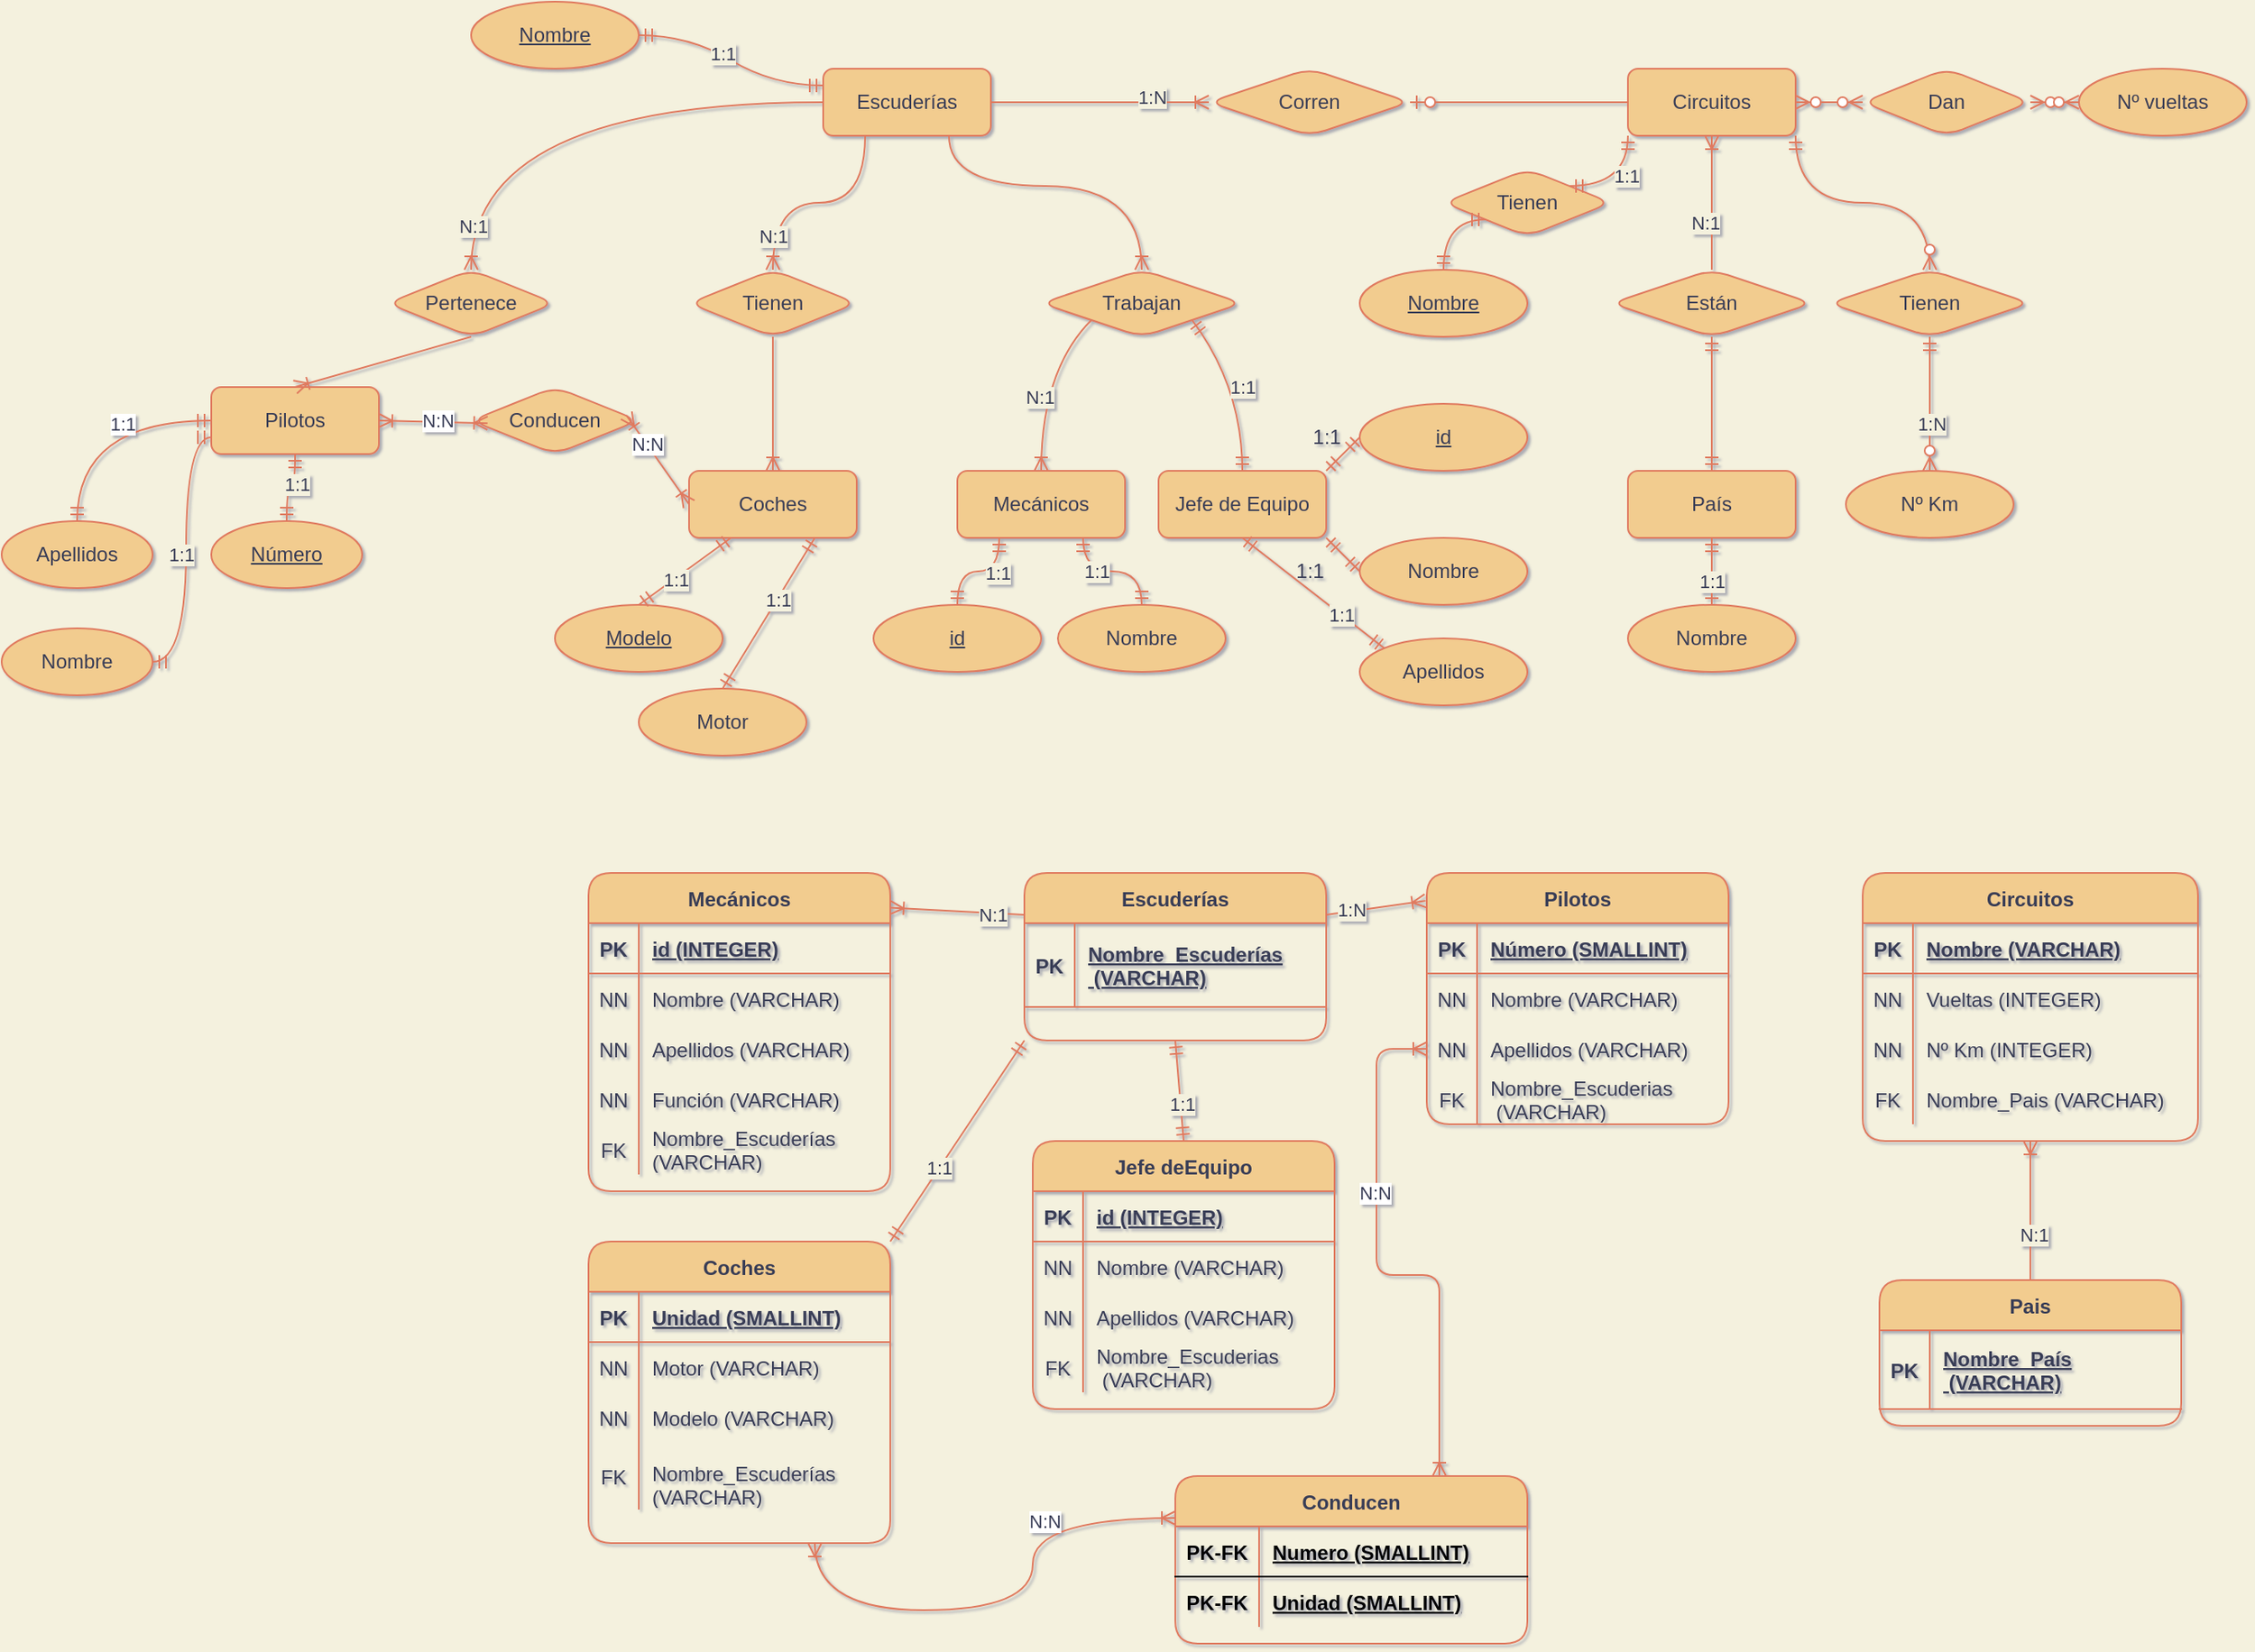 <mxfile version="13.6.2" type="device"><diagram id="R2lEEEUBdFMjLlhIrx00" name="Page-1"><mxGraphModel dx="2393" dy="761" grid="1" gridSize="10" guides="1" tooltips="1" connect="1" arrows="1" fold="1" page="1" pageScale="1" pageWidth="1169" pageHeight="827" background="#F4F1DE" math="0" shadow="1" extFonts="Permanent Marker^https://fonts.googleapis.com/css?family=Permanent+Marker"><root><mxCell id="0"/><mxCell id="1" parent="0"/><mxCell id="U4um-OTRi30KTPcdBsrc-1" value="Escuderías" style="whiteSpace=wrap;html=1;align=center;fillColor=#F2CC8F;strokeColor=#E07A5F;fontColor=#393C56;rounded=1;" parent="1" vertex="1"><mxGeometry x="320" y="80" width="100" height="40" as="geometry"/></mxCell><mxCell id="U4um-OTRi30KTPcdBsrc-2" value="Pilotos" style="whiteSpace=wrap;html=1;align=center;fillColor=#F2CC8F;strokeColor=#E07A5F;fontColor=#393C56;rounded=1;" parent="1" vertex="1"><mxGeometry x="-45" y="270" width="100" height="40" as="geometry"/></mxCell><mxCell id="U4um-OTRi30KTPcdBsrc-6" value="Pertenece" style="shape=rhombus;perimeter=rhombusPerimeter;whiteSpace=wrap;html=1;align=center;fillColor=#F2CC8F;strokeColor=#E07A5F;fontColor=#393C56;rounded=1;" parent="1" vertex="1"><mxGeometry x="60" y="200" width="100" height="40" as="geometry"/></mxCell><mxCell id="U4um-OTRi30KTPcdBsrc-7" value="" style="fontSize=12;html=1;endArrow=ERoneToMany;exitX=0;exitY=0.5;exitDx=0;exitDy=0;strokeColor=#E07A5F;fontColor=#393C56;labelBackgroundColor=#F4F1DE;curved=1;" parent="1" source="U4um-OTRi30KTPcdBsrc-1" edge="1"><mxGeometry width="100" height="100" relative="1" as="geometry"><mxPoint x="290" y="160" as="sourcePoint"/><mxPoint x="110" y="200" as="targetPoint"/><Array as="points"><mxPoint x="110" y="100"/></Array></mxGeometry></mxCell><mxCell id="U4um-OTRi30KTPcdBsrc-73" value="N:1" style="edgeLabel;html=1;align=center;verticalAlign=middle;resizable=0;points=[];rotation=0;fontColor=#393C56;labelBackgroundColor=#F4F1DE;rounded=1;" parent="U4um-OTRi30KTPcdBsrc-7" vertex="1" connectable="0"><mxGeometry x="0.828" y="1" relative="1" as="geometry"><mxPoint as="offset"/></mxGeometry></mxCell><mxCell id="U4um-OTRi30KTPcdBsrc-10" value="" style="fontSize=12;html=1;endArrow=ERoneToMany;exitX=0.5;exitY=1;exitDx=0;exitDy=0;entryX=0.5;entryY=0;entryDx=0;entryDy=0;strokeColor=#E07A5F;fontColor=#393C56;labelBackgroundColor=#F4F1DE;curved=1;" parent="1" source="U4um-OTRi30KTPcdBsrc-6" target="U4um-OTRi30KTPcdBsrc-2" edge="1"><mxGeometry width="100" height="100" relative="1" as="geometry"><mxPoint x="370" y="350" as="sourcePoint"/><mxPoint x="470" y="250" as="targetPoint"/></mxGeometry></mxCell><mxCell id="U4um-OTRi30KTPcdBsrc-11" value="Tienen" style="shape=rhombus;perimeter=rhombusPerimeter;whiteSpace=wrap;html=1;align=center;fillColor=#F2CC8F;strokeColor=#E07A5F;fontColor=#393C56;rounded=1;" parent="1" vertex="1"><mxGeometry x="240" y="200" width="100" height="40" as="geometry"/></mxCell><mxCell id="U4um-OTRi30KTPcdBsrc-12" value="Coches" style="whiteSpace=wrap;html=1;align=center;fillColor=#F2CC8F;strokeColor=#E07A5F;fontColor=#393C56;rounded=1;" parent="1" vertex="1"><mxGeometry x="240" y="320" width="100" height="40" as="geometry"/></mxCell><mxCell id="U4um-OTRi30KTPcdBsrc-13" value="Trabajan" style="shape=rhombus;perimeter=rhombusPerimeter;whiteSpace=wrap;html=1;align=center;fillColor=#F2CC8F;strokeColor=#E07A5F;fontColor=#393C56;rounded=1;" parent="1" vertex="1"><mxGeometry x="450" y="200" width="120" height="40" as="geometry"/></mxCell><mxCell id="U4um-OTRi30KTPcdBsrc-14" value="Mecánicos" style="whiteSpace=wrap;html=1;align=center;fillColor=#F2CC8F;strokeColor=#E07A5F;fontColor=#393C56;rounded=1;" parent="1" vertex="1"><mxGeometry x="400" y="320" width="100" height="40" as="geometry"/></mxCell><mxCell id="U4um-OTRi30KTPcdBsrc-15" value="Jefe de Equipo" style="whiteSpace=wrap;html=1;align=center;fillColor=#F2CC8F;strokeColor=#E07A5F;fontColor=#393C56;rounded=1;" parent="1" vertex="1"><mxGeometry x="520" y="320" width="100" height="40" as="geometry"/></mxCell><mxCell id="U4um-OTRi30KTPcdBsrc-16" value="Corren" style="shape=rhombus;perimeter=rhombusPerimeter;whiteSpace=wrap;html=1;align=center;fillColor=#F2CC8F;strokeColor=#E07A5F;fontColor=#393C56;rounded=1;" parent="1" vertex="1"><mxGeometry x="550" y="80" width="120" height="40" as="geometry"/></mxCell><mxCell id="U4um-OTRi30KTPcdBsrc-17" value="Circuitos" style="whiteSpace=wrap;html=1;align=center;fillColor=#F2CC8F;strokeColor=#E07A5F;fontColor=#393C56;rounded=1;" parent="1" vertex="1"><mxGeometry x="800" y="80" width="100" height="40" as="geometry"/></mxCell><mxCell id="U4um-OTRi30KTPcdBsrc-18" value="Están" style="shape=rhombus;perimeter=rhombusPerimeter;whiteSpace=wrap;html=1;align=center;fillColor=#F2CC8F;strokeColor=#E07A5F;fontColor=#393C56;rounded=1;" parent="1" vertex="1"><mxGeometry x="790" y="200" width="120" height="40" as="geometry"/></mxCell><mxCell id="U4um-OTRi30KTPcdBsrc-19" value="País" style="whiteSpace=wrap;html=1;align=center;fillColor=#F2CC8F;strokeColor=#E07A5F;fontColor=#393C56;rounded=1;" parent="1" vertex="1"><mxGeometry x="800" y="320" width="100" height="40" as="geometry"/></mxCell><mxCell id="U4um-OTRi30KTPcdBsrc-20" value="Tienen" style="shape=rhombus;perimeter=rhombusPerimeter;whiteSpace=wrap;html=1;align=center;fillColor=#F2CC8F;strokeColor=#E07A5F;fontColor=#393C56;rounded=1;" parent="1" vertex="1"><mxGeometry x="920" y="200" width="120" height="40" as="geometry"/></mxCell><mxCell id="U4um-OTRi30KTPcdBsrc-22" value="Dan" style="shape=rhombus;perimeter=rhombusPerimeter;whiteSpace=wrap;html=1;align=center;fillColor=#F2CC8F;strokeColor=#E07A5F;fontColor=#393C56;rounded=1;" parent="1" vertex="1"><mxGeometry x="940" y="80" width="100" height="40" as="geometry"/></mxCell><mxCell id="U4um-OTRi30KTPcdBsrc-24" value="" style="fontSize=12;html=1;endArrow=ERoneToMany;entryX=0.5;entryY=0;entryDx=0;entryDy=0;exitX=0.25;exitY=1;exitDx=0;exitDy=0;strokeColor=#E07A5F;fontColor=#393C56;labelBackgroundColor=#F4F1DE;curved=1;" parent="1" source="U4um-OTRi30KTPcdBsrc-1" target="U4um-OTRi30KTPcdBsrc-11" edge="1"><mxGeometry width="100" height="100" relative="1" as="geometry"><mxPoint x="370" y="260" as="sourcePoint"/><mxPoint x="470" y="160" as="targetPoint"/><Array as="points"><mxPoint x="345" y="160"/><mxPoint x="290" y="160"/></Array></mxGeometry></mxCell><mxCell id="U4um-OTRi30KTPcdBsrc-25" value="" style="fontSize=12;html=1;endArrow=ERoneToMany;entryX=0.5;entryY=0;entryDx=0;entryDy=0;exitX=0.5;exitY=1;exitDx=0;exitDy=0;strokeColor=#E07A5F;fontColor=#393C56;labelBackgroundColor=#F4F1DE;curved=1;" parent="1" source="U4um-OTRi30KTPcdBsrc-11" target="U4um-OTRi30KTPcdBsrc-12" edge="1"><mxGeometry width="100" height="100" relative="1" as="geometry"><mxPoint x="380" y="130" as="sourcePoint"/><mxPoint x="300" y="210" as="targetPoint"/></mxGeometry></mxCell><mxCell id="U4um-OTRi30KTPcdBsrc-84" value="N:1" style="edgeLabel;html=1;align=center;verticalAlign=middle;resizable=0;points=[];fontColor=#393C56;labelBackgroundColor=#F4F1DE;rounded=1;" parent="U4um-OTRi30KTPcdBsrc-25" vertex="1" connectable="0"><mxGeometry x="0.418" relative="1" as="geometry"><mxPoint y="-116.55" as="offset"/></mxGeometry></mxCell><mxCell id="U4um-OTRi30KTPcdBsrc-26" value="" style="fontSize=12;html=1;endArrow=ERoneToMany;entryX=0.5;entryY=0;entryDx=0;entryDy=0;exitX=0.75;exitY=1;exitDx=0;exitDy=0;strokeColor=#E07A5F;fontColor=#393C56;labelBackgroundColor=#F4F1DE;curved=1;" parent="1" source="U4um-OTRi30KTPcdBsrc-1" target="U4um-OTRi30KTPcdBsrc-13" edge="1"><mxGeometry width="100" height="100" relative="1" as="geometry"><mxPoint x="370" y="260" as="sourcePoint"/><mxPoint x="470" y="160" as="targetPoint"/><Array as="points"><mxPoint x="395" y="150"/><mxPoint x="510" y="150"/></Array></mxGeometry></mxCell><mxCell id="U4um-OTRi30KTPcdBsrc-27" value="" style="fontSize=12;html=1;endArrow=ERoneToMany;entryX=0.5;entryY=0;entryDx=0;entryDy=0;exitX=0;exitY=1;exitDx=0;exitDy=0;strokeColor=#E07A5F;fontColor=#393C56;labelBackgroundColor=#F4F1DE;curved=1;" parent="1" source="U4um-OTRi30KTPcdBsrc-13" target="U4um-OTRi30KTPcdBsrc-14" edge="1"><mxGeometry width="100" height="100" relative="1" as="geometry"><mxPoint x="380" y="130" as="sourcePoint"/><mxPoint x="520" y="210" as="targetPoint"/><Array as="points"><mxPoint x="450" y="260"/></Array></mxGeometry></mxCell><mxCell id="U4um-OTRi30KTPcdBsrc-85" value="N:1" style="edgeLabel;html=1;align=center;verticalAlign=middle;resizable=0;points=[];fontColor=#393C56;labelBackgroundColor=#F4F1DE;rounded=1;" parent="U4um-OTRi30KTPcdBsrc-27" vertex="1" connectable="0"><mxGeometry x="0.128" y="-1" relative="1" as="geometry"><mxPoint as="offset"/></mxGeometry></mxCell><mxCell id="U4um-OTRi30KTPcdBsrc-28" value="" style="fontSize=12;html=1;endArrow=ERmandOne;startArrow=ERmandOne;exitX=0.5;exitY=0;exitDx=0;exitDy=0;entryX=1;entryY=1;entryDx=0;entryDy=0;strokeColor=#E07A5F;fontColor=#393C56;labelBackgroundColor=#F4F1DE;curved=1;" parent="1" source="U4um-OTRi30KTPcdBsrc-15" target="U4um-OTRi30KTPcdBsrc-13" edge="1"><mxGeometry width="100" height="100" relative="1" as="geometry"><mxPoint x="370" y="260" as="sourcePoint"/><mxPoint x="470" y="160" as="targetPoint"/><Array as="points"><mxPoint x="570" y="270"/></Array></mxGeometry></mxCell><mxCell id="U4um-OTRi30KTPcdBsrc-86" value="1:1" style="edgeLabel;html=1;align=center;verticalAlign=middle;resizable=0;points=[];fontColor=#393C56;labelBackgroundColor=#F4F1DE;rounded=1;" parent="U4um-OTRi30KTPcdBsrc-28" vertex="1" connectable="0"><mxGeometry y="9" relative="1" as="geometry"><mxPoint x="6.99" y="-5.68" as="offset"/></mxGeometry></mxCell><mxCell id="U4um-OTRi30KTPcdBsrc-29" value="" style="edgeStyle=entityRelationEdgeStyle;fontSize=12;html=1;endArrow=ERoneToMany;exitX=1;exitY=0.5;exitDx=0;exitDy=0;entryX=0;entryY=0.5;entryDx=0;entryDy=0;strokeColor=#E07A5F;fontColor=#393C56;labelBackgroundColor=#F4F1DE;curved=1;" parent="1" source="U4um-OTRi30KTPcdBsrc-1" target="U4um-OTRi30KTPcdBsrc-16" edge="1"><mxGeometry width="100" height="100" relative="1" as="geometry"><mxPoint x="550" y="260" as="sourcePoint"/><mxPoint x="650" y="160" as="targetPoint"/></mxGeometry></mxCell><mxCell id="U4um-OTRi30KTPcdBsrc-87" value="1:N" style="edgeLabel;html=1;align=center;verticalAlign=middle;resizable=0;points=[];fontColor=#393C56;labelBackgroundColor=#F4F1DE;rounded=1;" parent="U4um-OTRi30KTPcdBsrc-29" vertex="1" connectable="0"><mxGeometry x="0.468" y="3" relative="1" as="geometry"><mxPoint as="offset"/></mxGeometry></mxCell><mxCell id="U4um-OTRi30KTPcdBsrc-31" value="" style="fontSize=12;html=1;endArrow=ERzeroToOne;endFill=1;exitX=0;exitY=0.5;exitDx=0;exitDy=0;entryX=1;entryY=0.5;entryDx=0;entryDy=0;strokeColor=#E07A5F;fontColor=#393C56;labelBackgroundColor=#F4F1DE;curved=1;" parent="1" source="U4um-OTRi30KTPcdBsrc-17" target="U4um-OTRi30KTPcdBsrc-16" edge="1"><mxGeometry width="100" height="100" relative="1" as="geometry"><mxPoint x="550" y="260" as="sourcePoint"/><mxPoint x="690" y="60" as="targetPoint"/></mxGeometry></mxCell><mxCell id="U4um-OTRi30KTPcdBsrc-32" value="" style="fontSize=12;html=1;endArrow=ERzeroToMany;endFill=1;startArrow=ERzeroToMany;entryX=0;entryY=0.5;entryDx=0;entryDy=0;exitX=1;exitY=0.5;exitDx=0;exitDy=0;strokeColor=#E07A5F;fontColor=#393C56;labelBackgroundColor=#F4F1DE;curved=1;" parent="1" source="U4um-OTRi30KTPcdBsrc-22" target="U4um-OTRi30KTPcdBsrc-51" edge="1"><mxGeometry width="100" height="100" relative="1" as="geometry"><mxPoint x="860" y="260" as="sourcePoint"/><mxPoint x="1080" y="100" as="targetPoint"/><Array as="points"/></mxGeometry></mxCell><mxCell id="U4um-OTRi30KTPcdBsrc-33" value="" style="fontSize=12;html=1;endArrow=ERzeroToMany;endFill=1;startArrow=ERzeroToMany;entryX=0;entryY=0.5;entryDx=0;entryDy=0;exitX=1;exitY=0.5;exitDx=0;exitDy=0;strokeColor=#E07A5F;fontColor=#393C56;labelBackgroundColor=#F4F1DE;curved=1;" parent="1" source="U4um-OTRi30KTPcdBsrc-17" target="U4um-OTRi30KTPcdBsrc-22" edge="1"><mxGeometry width="100" height="100" relative="1" as="geometry"><mxPoint x="1050" y="110" as="sourcePoint"/><mxPoint x="1090" y="110" as="targetPoint"/></mxGeometry></mxCell><mxCell id="U4um-OTRi30KTPcdBsrc-35" value="" style="fontSize=12;html=1;endArrow=ERmandOne;startArrow=ERmandOne;entryX=0.5;entryY=1;entryDx=0;entryDy=0;exitX=0.5;exitY=0;exitDx=0;exitDy=0;strokeColor=#E07A5F;fontColor=#393C56;labelBackgroundColor=#F4F1DE;curved=1;" parent="1" source="U4um-OTRi30KTPcdBsrc-19" target="U4um-OTRi30KTPcdBsrc-18" edge="1"><mxGeometry width="100" height="100" relative="1" as="geometry"><mxPoint x="860" y="210" as="sourcePoint"/><mxPoint x="860" y="130" as="targetPoint"/></mxGeometry></mxCell><mxCell id="U4um-OTRi30KTPcdBsrc-37" value="" style="fontSize=12;html=1;endArrow=ERzeroToMany;startArrow=ERmandOne;exitX=0.5;exitY=1;exitDx=0;exitDy=0;entryX=0.5;entryY=0;entryDx=0;entryDy=0;strokeColor=#E07A5F;fontColor=#393C56;labelBackgroundColor=#F4F1DE;curved=1;" parent="1" source="U4um-OTRi30KTPcdBsrc-20" edge="1"><mxGeometry width="100" height="100" relative="1" as="geometry"><mxPoint x="860" y="260" as="sourcePoint"/><mxPoint x="980" y="320" as="targetPoint"/></mxGeometry></mxCell><mxCell id="U4um-OTRi30KTPcdBsrc-92" value="1:N" style="edgeLabel;html=1;align=center;verticalAlign=middle;resizable=0;points=[];fontColor=#393C56;labelBackgroundColor=#F4F1DE;rounded=1;" parent="U4um-OTRi30KTPcdBsrc-37" vertex="1" connectable="0"><mxGeometry x="0.297" y="1" relative="1" as="geometry"><mxPoint as="offset"/></mxGeometry></mxCell><mxCell id="U4um-OTRi30KTPcdBsrc-38" value="" style="fontSize=12;html=1;endArrow=ERzeroToMany;startArrow=ERmandOne;exitX=1;exitY=1;exitDx=0;exitDy=0;entryX=0.5;entryY=0;entryDx=0;entryDy=0;strokeColor=#E07A5F;fontColor=#393C56;labelBackgroundColor=#F4F1DE;curved=1;" parent="1" source="U4um-OTRi30KTPcdBsrc-17" target="U4um-OTRi30KTPcdBsrc-20" edge="1"><mxGeometry width="100" height="100" relative="1" as="geometry"><mxPoint x="990" y="270" as="sourcePoint"/><mxPoint x="990" y="330" as="targetPoint"/><Array as="points"><mxPoint x="900" y="160"/><mxPoint x="980" y="160"/></Array></mxGeometry></mxCell><mxCell id="U4um-OTRi30KTPcdBsrc-39" value="Número" style="ellipse;whiteSpace=wrap;html=1;align=center;fontStyle=4;fillColor=#F2CC8F;strokeColor=#E07A5F;fontColor=#393C56;rounded=1;" parent="1" vertex="1"><mxGeometry x="-45" y="350" width="90" height="40" as="geometry"/></mxCell><mxCell id="U4um-OTRi30KTPcdBsrc-40" value="Modelo" style="ellipse;whiteSpace=wrap;html=1;align=center;fontStyle=4;fillColor=#F2CC8F;strokeColor=#E07A5F;fontColor=#393C56;rounded=1;" parent="1" vertex="1"><mxGeometry x="160" y="400" width="100" height="40" as="geometry"/></mxCell><mxCell id="U4um-OTRi30KTPcdBsrc-41" value="id" style="ellipse;whiteSpace=wrap;html=1;align=center;fontStyle=4;fillColor=#F2CC8F;strokeColor=#E07A5F;fontColor=#393C56;rounded=1;" parent="1" vertex="1"><mxGeometry x="350" y="400" width="100" height="40" as="geometry"/></mxCell><mxCell id="U4um-OTRi30KTPcdBsrc-42" value="id" style="ellipse;whiteSpace=wrap;html=1;align=center;fontStyle=4;fillColor=#F2CC8F;strokeColor=#E07A5F;fontColor=#393C56;rounded=1;" parent="1" vertex="1"><mxGeometry x="640" y="280" width="100" height="40" as="geometry"/></mxCell><mxCell id="U4um-OTRi30KTPcdBsrc-45" value="Apellidos" style="ellipse;whiteSpace=wrap;html=1;align=center;fillColor=#F2CC8F;strokeColor=#E07A5F;fontColor=#393C56;rounded=1;" parent="1" vertex="1"><mxGeometry x="-170" y="350" width="90" height="40" as="geometry"/></mxCell><mxCell id="U4um-OTRi30KTPcdBsrc-46" value="Nombre" style="ellipse;whiteSpace=wrap;html=1;align=center;fillColor=#F2CC8F;strokeColor=#E07A5F;fontColor=#393C56;rounded=1;" parent="1" vertex="1"><mxGeometry x="-170" y="414" width="90" height="40" as="geometry"/></mxCell><mxCell id="U4um-OTRi30KTPcdBsrc-47" value="" style="edgeStyle=orthogonalEdgeStyle;fontSize=12;html=1;endArrow=ERmandOne;startArrow=ERmandOne;exitX=0.5;exitY=0;exitDx=0;exitDy=0;strokeColor=#E07A5F;fontColor=#393C56;labelBackgroundColor=#F4F1DE;entryX=0.5;entryY=1;entryDx=0;entryDy=0;curved=1;" parent="1" source="U4um-OTRi30KTPcdBsrc-39" target="U4um-OTRi30KTPcdBsrc-2" edge="1"><mxGeometry width="100" height="100" relative="1" as="geometry"><mxPoint x="440" y="530" as="sourcePoint"/><mxPoint x="5" y="360" as="targetPoint"/></mxGeometry></mxCell><mxCell id="U4um-OTRi30KTPcdBsrc-75" value="1:1" style="edgeLabel;html=1;align=center;verticalAlign=middle;resizable=0;points=[];fontColor=#393C56;labelBackgroundColor=#F4F1DE;rounded=1;" parent="U4um-OTRi30KTPcdBsrc-47" vertex="1" connectable="0"><mxGeometry x="0.193" y="-1" relative="1" as="geometry"><mxPoint as="offset"/></mxGeometry></mxCell><mxCell id="U4um-OTRi30KTPcdBsrc-49" value="" style="edgeStyle=elbowEdgeStyle;fontSize=12;html=1;endArrow=ERmandOne;startArrow=ERmandOne;entryX=0;entryY=0.75;entryDx=0;entryDy=0;exitX=1;exitY=0.5;exitDx=0;exitDy=0;strokeColor=#E07A5F;fontColor=#393C56;labelBackgroundColor=#F4F1DE;curved=1;" parent="1" source="U4um-OTRi30KTPcdBsrc-46" target="U4um-OTRi30KTPcdBsrc-2" edge="1"><mxGeometry width="100" height="100" relative="1" as="geometry"><mxPoint x="60" y="410" as="sourcePoint"/><mxPoint x="88.8" y="372.8" as="targetPoint"/><Array as="points"><mxPoint x="-60" y="380"/></Array></mxGeometry></mxCell><mxCell id="U4um-OTRi30KTPcdBsrc-77" value="1:1" style="edgeLabel;html=1;align=center;verticalAlign=middle;resizable=0;points=[];fontColor=#393C56;labelBackgroundColor=#F4F1DE;rounded=1;" parent="U4um-OTRi30KTPcdBsrc-49" vertex="1" connectable="0"><mxGeometry x="0.001" y="3" relative="1" as="geometry"><mxPoint as="offset"/></mxGeometry></mxCell><mxCell id="U4um-OTRi30KTPcdBsrc-51" value="Nº vueltas" style="ellipse;whiteSpace=wrap;html=1;align=center;fillColor=#F2CC8F;strokeColor=#E07A5F;fontColor=#393C56;rounded=1;" parent="1" vertex="1"><mxGeometry x="1069" y="80" width="100" height="40" as="geometry"/></mxCell><mxCell id="U4um-OTRi30KTPcdBsrc-52" value="Nº Km" style="ellipse;whiteSpace=wrap;html=1;align=center;fillColor=#F2CC8F;strokeColor=#E07A5F;fontColor=#393C56;rounded=1;" parent="1" vertex="1"><mxGeometry x="930" y="320" width="100" height="40" as="geometry"/></mxCell><mxCell id="U4um-OTRi30KTPcdBsrc-53" value="" style="fontSize=12;html=1;endArrow=ERmandOne;startArrow=ERmandOne;exitX=0.5;exitY=0;exitDx=0;exitDy=0;entryX=0.5;entryY=1;entryDx=0;entryDy=0;strokeColor=#E07A5F;fontColor=#393C56;labelBackgroundColor=#F4F1DE;curved=1;" parent="1" source="U4um-OTRi30KTPcdBsrc-67" target="U4um-OTRi30KTPcdBsrc-19" edge="1"><mxGeometry width="100" height="100" relative="1" as="geometry"><mxPoint x="850" y="394" as="sourcePoint"/><mxPoint x="970" y="250" as="targetPoint"/><Array as="points"><mxPoint x="850" y="380"/></Array></mxGeometry></mxCell><mxCell id="U4um-OTRi30KTPcdBsrc-93" value="1:1" style="edgeLabel;html=1;align=center;verticalAlign=middle;resizable=0;points=[];fontColor=#393C56;labelBackgroundColor=#F4F1DE;rounded=1;" parent="U4um-OTRi30KTPcdBsrc-53" vertex="1" connectable="0"><mxGeometry y="6" relative="1" as="geometry"><mxPoint x="6" y="6" as="offset"/></mxGeometry></mxCell><mxCell id="U4um-OTRi30KTPcdBsrc-54" value="Nombre" style="ellipse;whiteSpace=wrap;html=1;align=center;fillColor=#F2CC8F;strokeColor=#E07A5F;fontColor=#393C56;rounded=1;" parent="1" vertex="1"><mxGeometry x="460" y="400" width="100" height="40" as="geometry"/></mxCell><mxCell id="U4um-OTRi30KTPcdBsrc-55" value="Nombre" style="ellipse;whiteSpace=wrap;html=1;align=center;fillColor=#F2CC8F;strokeColor=#E07A5F;fontColor=#393C56;rounded=1;" parent="1" vertex="1"><mxGeometry x="640" y="360" width="100" height="40" as="geometry"/></mxCell><mxCell id="U4um-OTRi30KTPcdBsrc-56" value="" style="fontSize=12;html=1;endArrow=ERmandOne;startArrow=ERmandOne;entryX=0.25;entryY=1;entryDx=0;entryDy=0;exitX=0.5;exitY=0;exitDx=0;exitDy=0;strokeColor=#E07A5F;fontColor=#393C56;labelBackgroundColor=#F4F1DE;curved=1;" parent="1" source="U4um-OTRi30KTPcdBsrc-41" target="U4um-OTRi30KTPcdBsrc-14" edge="1"><mxGeometry width="100" height="100" relative="1" as="geometry"><mxPoint x="490" y="350" as="sourcePoint"/><mxPoint x="590" y="250" as="targetPoint"/><Array as="points"><mxPoint x="400" y="380"/><mxPoint x="425" y="380"/></Array></mxGeometry></mxCell><mxCell id="U4um-OTRi30KTPcdBsrc-82" value="1:1" style="edgeLabel;html=1;align=center;verticalAlign=middle;resizable=0;points=[];fontColor=#393C56;labelBackgroundColor=#F4F1DE;rounded=1;" parent="U4um-OTRi30KTPcdBsrc-56" vertex="1" connectable="0"><mxGeometry x="0.34" y="-1" relative="1" as="geometry"><mxPoint as="offset"/></mxGeometry></mxCell><mxCell id="U4um-OTRi30KTPcdBsrc-57" value="" style="fontSize=12;html=1;endArrow=ERmandOne;startArrow=ERmandOne;entryX=0.75;entryY=1;entryDx=0;entryDy=0;exitX=0.5;exitY=0;exitDx=0;exitDy=0;strokeColor=#E07A5F;fontColor=#393C56;labelBackgroundColor=#F4F1DE;curved=1;" parent="1" source="U4um-OTRi30KTPcdBsrc-54" target="U4um-OTRi30KTPcdBsrc-14" edge="1"><mxGeometry width="100" height="100" relative="1" as="geometry"><mxPoint x="410" y="410" as="sourcePoint"/><mxPoint x="435" y="370" as="targetPoint"/><Array as="points"><mxPoint x="510" y="380"/><mxPoint x="475" y="380"/></Array></mxGeometry></mxCell><mxCell id="U4um-OTRi30KTPcdBsrc-83" value="1:1" style="edgeLabel;html=1;align=center;verticalAlign=middle;resizable=0;points=[];fontColor=#393C56;labelBackgroundColor=#F4F1DE;rounded=1;" parent="U4um-OTRi30KTPcdBsrc-57" vertex="1" connectable="0"><mxGeometry x="0.252" relative="1" as="geometry"><mxPoint as="offset"/></mxGeometry></mxCell><mxCell id="U4um-OTRi30KTPcdBsrc-58" value="" style="fontSize=12;html=1;endArrow=ERmandOne;startArrow=ERmandOne;entryX=1;entryY=0;entryDx=0;entryDy=0;exitX=0;exitY=0.5;exitDx=0;exitDy=0;strokeColor=#E07A5F;fontColor=#393C56;labelBackgroundColor=#F4F1DE;curved=1;" parent="1" source="U4um-OTRi30KTPcdBsrc-42" target="U4um-OTRi30KTPcdBsrc-15" edge="1"><mxGeometry width="100" height="100" relative="1" as="geometry"><mxPoint x="520" y="410" as="sourcePoint"/><mxPoint x="485" y="370" as="targetPoint"/></mxGeometry></mxCell><mxCell id="U4um-OTRi30KTPcdBsrc-59" value="" style="fontSize=12;html=1;endArrow=ERmandOne;startArrow=ERmandOne;entryX=1;entryY=1;entryDx=0;entryDy=0;exitX=0;exitY=0.5;exitDx=0;exitDy=0;strokeColor=#E07A5F;fontColor=#393C56;labelBackgroundColor=#F4F1DE;curved=1;" parent="1" source="U4um-OTRi30KTPcdBsrc-55" target="U4um-OTRi30KTPcdBsrc-15" edge="1"><mxGeometry width="100" height="100" relative="1" as="geometry"><mxPoint x="530" y="420" as="sourcePoint"/><mxPoint x="495" y="380" as="targetPoint"/></mxGeometry></mxCell><mxCell id="U4um-OTRi30KTPcdBsrc-60" value="Motor" style="ellipse;whiteSpace=wrap;html=1;align=center;fillColor=#F2CC8F;strokeColor=#E07A5F;fontColor=#393C56;rounded=1;" parent="1" vertex="1"><mxGeometry x="210" y="450" width="100" height="40" as="geometry"/></mxCell><mxCell id="U4um-OTRi30KTPcdBsrc-61" value="" style="fontSize=12;html=1;endArrow=ERmandOne;startArrow=ERmandOne;entryX=0.25;entryY=1;entryDx=0;entryDy=0;exitX=0.5;exitY=0;exitDx=0;exitDy=0;strokeColor=#E07A5F;fontColor=#393C56;labelBackgroundColor=#F4F1DE;curved=1;" parent="1" source="U4um-OTRi30KTPcdBsrc-40" target="U4um-OTRi30KTPcdBsrc-12" edge="1"><mxGeometry width="100" height="100" relative="1" as="geometry"><mxPoint x="490" y="350" as="sourcePoint"/><mxPoint x="590" y="250" as="targetPoint"/></mxGeometry></mxCell><mxCell id="U4um-OTRi30KTPcdBsrc-78" value="1:1" style="edgeLabel;html=1;align=center;verticalAlign=middle;resizable=0;points=[];fontColor=#393C56;labelBackgroundColor=#F4F1DE;rounded=1;" parent="U4um-OTRi30KTPcdBsrc-61" vertex="1" connectable="0"><mxGeometry x="-0.222" relative="1" as="geometry"><mxPoint as="offset"/></mxGeometry></mxCell><mxCell id="U4um-OTRi30KTPcdBsrc-62" value="" style="fontSize=12;html=1;endArrow=ERmandOne;startArrow=ERmandOne;entryX=0.75;entryY=1;entryDx=0;entryDy=0;exitX=0.5;exitY=0;exitDx=0;exitDy=0;strokeColor=#E07A5F;fontColor=#393C56;labelBackgroundColor=#F4F1DE;curved=1;" parent="1" source="U4um-OTRi30KTPcdBsrc-60" target="U4um-OTRi30KTPcdBsrc-12" edge="1"><mxGeometry width="100" height="100" relative="1" as="geometry"><mxPoint x="220" y="403.5" as="sourcePoint"/><mxPoint x="250" y="370" as="targetPoint"/></mxGeometry></mxCell><mxCell id="U4um-OTRi30KTPcdBsrc-79" value="1:1" style="edgeLabel;html=1;align=center;verticalAlign=middle;resizable=0;points=[];fontColor=#393C56;labelBackgroundColor=#F4F1DE;rounded=1;" parent="U4um-OTRi30KTPcdBsrc-62" vertex="1" connectable="0"><mxGeometry x="0.186" relative="1" as="geometry"><mxPoint as="offset"/></mxGeometry></mxCell><mxCell id="U4um-OTRi30KTPcdBsrc-63" value="Tienen" style="shape=rhombus;perimeter=rhombusPerimeter;whiteSpace=wrap;html=1;align=center;fillColor=#F2CC8F;strokeColor=#E07A5F;fontColor=#393C56;rounded=1;" parent="1" vertex="1"><mxGeometry x="690" y="140" width="100" height="40" as="geometry"/></mxCell><mxCell id="U4um-OTRi30KTPcdBsrc-64" value="Nombre" style="ellipse;whiteSpace=wrap;html=1;align=center;fontStyle=4;fillColor=#F2CC8F;strokeColor=#E07A5F;fontColor=#393C56;rounded=1;" parent="1" vertex="1"><mxGeometry x="640" y="200" width="100" height="40" as="geometry"/></mxCell><mxCell id="U4um-OTRi30KTPcdBsrc-65" value="" style="fontSize=12;html=1;endArrow=ERmandOne;startArrow=ERmandOne;entryX=1;entryY=0;entryDx=0;entryDy=0;exitX=0;exitY=1;exitDx=0;exitDy=0;strokeColor=#E07A5F;fontColor=#393C56;labelBackgroundColor=#F4F1DE;curved=1;" parent="1" source="U4um-OTRi30KTPcdBsrc-17" target="U4um-OTRi30KTPcdBsrc-63" edge="1"><mxGeometry width="100" height="100" relative="1" as="geometry"><mxPoint x="740" y="350" as="sourcePoint"/><mxPoint x="840" y="250" as="targetPoint"/><Array as="points"><mxPoint x="800" y="150"/></Array></mxGeometry></mxCell><mxCell id="U4um-OTRi30KTPcdBsrc-88" value="1:1" style="edgeLabel;html=1;align=center;verticalAlign=middle;resizable=0;points=[];fontColor=#393C56;labelBackgroundColor=#F4F1DE;rounded=1;" parent="U4um-OTRi30KTPcdBsrc-65" vertex="1" connectable="0"><mxGeometry x="-0.273" y="-1" relative="1" as="geometry"><mxPoint as="offset"/></mxGeometry></mxCell><mxCell id="U4um-OTRi30KTPcdBsrc-66" value="" style="fontSize=12;html=1;endArrow=ERmandOne;startArrow=ERmandOne;entryX=0;entryY=1;entryDx=0;entryDy=0;exitX=0.5;exitY=0;exitDx=0;exitDy=0;strokeColor=#E07A5F;fontColor=#393C56;labelBackgroundColor=#F4F1DE;curved=1;" parent="1" source="U4um-OTRi30KTPcdBsrc-64" target="U4um-OTRi30KTPcdBsrc-63" edge="1"><mxGeometry width="100" height="100" relative="1" as="geometry"><mxPoint x="750" y="360" as="sourcePoint"/><mxPoint x="850" y="260" as="targetPoint"/><Array as="points"><mxPoint x="690" y="170"/></Array></mxGeometry></mxCell><mxCell id="U4um-OTRi30KTPcdBsrc-67" value="Nombre" style="ellipse;whiteSpace=wrap;html=1;align=center;fillColor=#F2CC8F;strokeColor=#E07A5F;fontColor=#393C56;rounded=1;" parent="1" vertex="1"><mxGeometry x="800" y="400" width="100" height="40" as="geometry"/></mxCell><mxCell id="U4um-OTRi30KTPcdBsrc-90" value="1:1" style="text;html=1;align=center;verticalAlign=middle;resizable=0;points=[];autosize=1;fontColor=#393C56;rounded=1;" parent="1" vertex="1"><mxGeometry x="605" y="290" width="30" height="20" as="geometry"/></mxCell><mxCell id="U4um-OTRi30KTPcdBsrc-91" value="1:1" style="text;html=1;align=center;verticalAlign=middle;resizable=0;points=[];autosize=1;fontColor=#393C56;rounded=1;" parent="1" vertex="1"><mxGeometry x="595" y="370" width="30" height="20" as="geometry"/></mxCell><mxCell id="KWLy3D2DXADEHVCjl8Tv-14" value="Nombre" style="ellipse;whiteSpace=wrap;html=1;align=center;fontStyle=4;strokeColor=#E07A5F;fillColor=#F2CC8F;fontColor=#393C56;rounded=1;" vertex="1" parent="1"><mxGeometry x="110" y="40" width="100" height="40" as="geometry"/></mxCell><mxCell id="KWLy3D2DXADEHVCjl8Tv-15" value="" style="edgeStyle=entityRelationEdgeStyle;fontSize=12;html=1;endArrow=ERmandOne;startArrow=ERmandOne;strokeColor=#E07A5F;fillColor=#F2CC8F;entryX=0;entryY=0.25;entryDx=0;entryDy=0;exitX=1;exitY=0.5;exitDx=0;exitDy=0;fontColor=#393C56;labelBackgroundColor=#F4F1DE;curved=1;" edge="1" parent="1" source="KWLy3D2DXADEHVCjl8Tv-14" target="U4um-OTRi30KTPcdBsrc-1"><mxGeometry width="100" height="100" relative="1" as="geometry"><mxPoint x="480" y="380" as="sourcePoint"/><mxPoint x="580" y="280" as="targetPoint"/></mxGeometry></mxCell><mxCell id="KWLy3D2DXADEHVCjl8Tv-16" value="1:1" style="edgeLabel;html=1;align=center;verticalAlign=middle;resizable=0;points=[];fontColor=#393C56;labelBackgroundColor=#F4F1DE;rounded=1;" vertex="1" connectable="0" parent="KWLy3D2DXADEHVCjl8Tv-15"><mxGeometry x="-0.101" y="1" relative="1" as="geometry"><mxPoint as="offset"/></mxGeometry></mxCell><mxCell id="KWLy3D2DXADEHVCjl8Tv-1" value="Escuderías" style="shape=table;startSize=30;container=1;collapsible=1;childLayout=tableLayout;fixedRows=1;rowLines=0;fontStyle=1;align=center;resizeLast=1;fillColor=#F2CC8F;strokeColor=#E07A5F;fontColor=#393C56;rounded=1;" vertex="1" parent="1"><mxGeometry x="440" y="560" width="180" height="100" as="geometry"/></mxCell><mxCell id="KWLy3D2DXADEHVCjl8Tv-2" value="" style="shape=partialRectangle;collapsible=0;dropTarget=0;pointerEvents=0;fillColor=none;top=0;left=0;bottom=1;right=0;points=[[0,0.5],[1,0.5]];portConstraint=eastwest;strokeColor=#E07A5F;fontColor=#393C56;rounded=1;" vertex="1" parent="KWLy3D2DXADEHVCjl8Tv-1"><mxGeometry y="30" width="180" height="50" as="geometry"/></mxCell><mxCell id="KWLy3D2DXADEHVCjl8Tv-3" value="PK" style="shape=partialRectangle;connectable=0;fillColor=none;top=0;left=0;bottom=0;right=0;fontStyle=1;overflow=hidden;strokeColor=#E07A5F;fontColor=#393C56;rounded=1;" vertex="1" parent="KWLy3D2DXADEHVCjl8Tv-2"><mxGeometry width="30" height="50" as="geometry"/></mxCell><mxCell id="KWLy3D2DXADEHVCjl8Tv-4" value="Nombre_Escuderías&#10; (VARCHAR)" style="shape=partialRectangle;connectable=0;fillColor=none;top=0;left=0;bottom=0;right=0;align=left;spacingLeft=6;fontStyle=5;overflow=hidden;strokeColor=#E07A5F;fontColor=#393C56;rounded=1;" vertex="1" parent="KWLy3D2DXADEHVCjl8Tv-2"><mxGeometry x="30" width="150" height="50" as="geometry"/></mxCell><mxCell id="KWLy3D2DXADEHVCjl8Tv-17" value="" style="fontSize=12;html=1;endArrow=ERoneToMany;strokeColor=#E07A5F;fillColor=#F2CC8F;exitX=1;exitY=0.25;exitDx=0;exitDy=0;fontColor=#393C56;entryX=-0.004;entryY=0.111;entryDx=0;entryDy=0;entryPerimeter=0;labelBackgroundColor=#F4F1DE;curved=1;" edge="1" parent="1" source="KWLy3D2DXADEHVCjl8Tv-1" target="KWLy3D2DXADEHVCjl8Tv-18"><mxGeometry width="100" height="100" relative="1" as="geometry"><mxPoint x="635" y="600" as="sourcePoint"/><mxPoint x="680" y="605" as="targetPoint"/></mxGeometry></mxCell><mxCell id="KWLy3D2DXADEHVCjl8Tv-61" value="1:N" style="edgeLabel;html=1;align=center;verticalAlign=middle;resizable=0;points=[];fontColor=#393C56;labelBackgroundColor=#F4F1DE;rounded=1;" vertex="1" connectable="0" parent="KWLy3D2DXADEHVCjl8Tv-17"><mxGeometry y="13" relative="1" as="geometry"><mxPoint x="-13" y="14" as="offset"/></mxGeometry></mxCell><mxCell id="KWLy3D2DXADEHVCjl8Tv-18" value="Pilotos" style="shape=table;startSize=30;container=1;collapsible=1;childLayout=tableLayout;fixedRows=1;rowLines=0;fontStyle=1;align=center;resizeLast=1;strokeColor=#E07A5F;fillColor=#F2CC8F;fontColor=#393C56;rounded=1;" vertex="1" parent="1"><mxGeometry x="680" y="560" width="180" height="150" as="geometry"/></mxCell><mxCell id="KWLy3D2DXADEHVCjl8Tv-19" value="" style="shape=partialRectangle;collapsible=0;dropTarget=0;pointerEvents=0;fillColor=none;top=0;left=0;bottom=1;right=0;points=[[0,0.5],[1,0.5]];portConstraint=eastwest;strokeColor=#E07A5F;fontColor=#393C56;rounded=1;" vertex="1" parent="KWLy3D2DXADEHVCjl8Tv-18"><mxGeometry y="30" width="180" height="30" as="geometry"/></mxCell><mxCell id="KWLy3D2DXADEHVCjl8Tv-20" value="PK" style="shape=partialRectangle;connectable=0;fillColor=none;top=0;left=0;bottom=0;right=0;fontStyle=1;overflow=hidden;strokeColor=#E07A5F;fontColor=#393C56;rounded=1;" vertex="1" parent="KWLy3D2DXADEHVCjl8Tv-19"><mxGeometry width="30" height="30" as="geometry"/></mxCell><mxCell id="KWLy3D2DXADEHVCjl8Tv-21" value="Número (SMALLINT)" style="shape=partialRectangle;connectable=0;fillColor=none;top=0;left=0;bottom=0;right=0;align=left;spacingLeft=6;fontStyle=5;overflow=hidden;strokeColor=#E07A5F;fontColor=#393C56;rounded=1;" vertex="1" parent="KWLy3D2DXADEHVCjl8Tv-19"><mxGeometry x="30" width="150" height="30" as="geometry"/></mxCell><mxCell id="KWLy3D2DXADEHVCjl8Tv-22" value="" style="shape=partialRectangle;collapsible=0;dropTarget=0;pointerEvents=0;fillColor=none;top=0;left=0;bottom=0;right=0;points=[[0,0.5],[1,0.5]];portConstraint=eastwest;strokeColor=#E07A5F;fontColor=#393C56;rounded=1;" vertex="1" parent="KWLy3D2DXADEHVCjl8Tv-18"><mxGeometry y="60" width="180" height="30" as="geometry"/></mxCell><mxCell id="KWLy3D2DXADEHVCjl8Tv-23" value="NN" style="shape=partialRectangle;connectable=0;fillColor=none;top=0;left=0;bottom=0;right=0;editable=1;overflow=hidden;strokeColor=#E07A5F;fontColor=#393C56;rounded=1;" vertex="1" parent="KWLy3D2DXADEHVCjl8Tv-22"><mxGeometry width="30" height="30" as="geometry"/></mxCell><mxCell id="KWLy3D2DXADEHVCjl8Tv-24" value="Nombre (VARCHAR)" style="shape=partialRectangle;connectable=0;fillColor=none;top=0;left=0;bottom=0;right=0;align=left;spacingLeft=6;overflow=hidden;strokeColor=#E07A5F;fontColor=#393C56;rounded=1;" vertex="1" parent="KWLy3D2DXADEHVCjl8Tv-22"><mxGeometry x="30" width="150" height="30" as="geometry"/></mxCell><mxCell id="KWLy3D2DXADEHVCjl8Tv-25" value="" style="shape=partialRectangle;collapsible=0;dropTarget=0;pointerEvents=0;fillColor=none;top=0;left=0;bottom=0;right=0;points=[[0,0.5],[1,0.5]];portConstraint=eastwest;strokeColor=#E07A5F;fontColor=#393C56;rounded=1;" vertex="1" parent="KWLy3D2DXADEHVCjl8Tv-18"><mxGeometry y="90" width="180" height="30" as="geometry"/></mxCell><mxCell id="KWLy3D2DXADEHVCjl8Tv-26" value="NN" style="shape=partialRectangle;connectable=0;fillColor=none;top=0;left=0;bottom=0;right=0;editable=1;overflow=hidden;strokeColor=#E07A5F;fontColor=#393C56;rounded=1;" vertex="1" parent="KWLy3D2DXADEHVCjl8Tv-25"><mxGeometry width="30" height="30" as="geometry"/></mxCell><mxCell id="KWLy3D2DXADEHVCjl8Tv-27" value="Apellidos (VARCHAR)" style="shape=partialRectangle;connectable=0;fillColor=none;top=0;left=0;bottom=0;right=0;align=left;spacingLeft=6;overflow=hidden;strokeColor=#E07A5F;fontColor=#393C56;rounded=1;" vertex="1" parent="KWLy3D2DXADEHVCjl8Tv-25"><mxGeometry x="30" width="150" height="30" as="geometry"/></mxCell><mxCell id="KWLy3D2DXADEHVCjl8Tv-113" value="" style="shape=partialRectangle;collapsible=0;dropTarget=0;pointerEvents=0;fillColor=none;top=0;left=0;bottom=0;right=0;points=[[0,0.5],[1,0.5]];portConstraint=eastwest;strokeColor=#E07A5F;fontColor=#393C56;rounded=1;" vertex="1" parent="KWLy3D2DXADEHVCjl8Tv-18"><mxGeometry y="120" width="180" height="30" as="geometry"/></mxCell><mxCell id="KWLy3D2DXADEHVCjl8Tv-114" value="FK" style="shape=partialRectangle;connectable=0;fillColor=none;top=0;left=0;bottom=0;right=0;editable=1;overflow=hidden;strokeColor=#E07A5F;fontColor=#393C56;rounded=1;" vertex="1" parent="KWLy3D2DXADEHVCjl8Tv-113"><mxGeometry width="30" height="30" as="geometry"/></mxCell><mxCell id="KWLy3D2DXADEHVCjl8Tv-115" value="Nombre_Escuderias&#10; (VARCHAR)" style="shape=partialRectangle;connectable=0;fillColor=none;top=0;left=0;bottom=0;right=0;align=left;spacingLeft=6;overflow=hidden;strokeColor=#E07A5F;fontColor=#393C56;rounded=1;" vertex="1" parent="KWLy3D2DXADEHVCjl8Tv-113"><mxGeometry x="30" width="150" height="30" as="geometry"/></mxCell><mxCell id="KWLy3D2DXADEHVCjl8Tv-44" value="" style="fontSize=12;html=1;endArrow=ERmandOne;startArrow=ERmandOne;strokeColor=#E07A5F;fillColor=#F2CC8F;entryX=0;entryY=1;entryDx=0;entryDy=0;fontColor=#393C56;labelBackgroundColor=#F4F1DE;curved=1;exitX=1;exitY=0;exitDx=0;exitDy=0;" edge="1" parent="1" source="KWLy3D2DXADEHVCjl8Tv-31" target="KWLy3D2DXADEHVCjl8Tv-1"><mxGeometry width="100" height="100" relative="1" as="geometry"><mxPoint x="360" y="780" as="sourcePoint"/><mxPoint x="580" y="580" as="targetPoint"/></mxGeometry></mxCell><mxCell id="KWLy3D2DXADEHVCjl8Tv-45" value="1:1" style="edgeLabel;html=1;align=center;verticalAlign=middle;resizable=0;points=[];fontColor=#393C56;labelBackgroundColor=#F4F1DE;rounded=1;" vertex="1" connectable="0" parent="KWLy3D2DXADEHVCjl8Tv-44"><mxGeometry x="-0.273" y="1" relative="1" as="geometry"><mxPoint as="offset"/></mxGeometry></mxCell><mxCell id="KWLy3D2DXADEHVCjl8Tv-46" value="Mecánicos" style="shape=table;startSize=30;container=1;collapsible=1;childLayout=tableLayout;fixedRows=1;rowLines=0;fontStyle=1;align=center;resizeLast=1;strokeColor=#E07A5F;fillColor=#F2CC8F;fontColor=#393C56;rounded=1;" vertex="1" parent="1"><mxGeometry x="180" y="560" width="180" height="190" as="geometry"/></mxCell><mxCell id="KWLy3D2DXADEHVCjl8Tv-47" value="" style="shape=partialRectangle;collapsible=0;dropTarget=0;pointerEvents=0;fillColor=none;top=0;left=0;bottom=1;right=0;points=[[0,0.5],[1,0.5]];portConstraint=eastwest;strokeColor=#E07A5F;fontColor=#393C56;rounded=1;" vertex="1" parent="KWLy3D2DXADEHVCjl8Tv-46"><mxGeometry y="30" width="180" height="30" as="geometry"/></mxCell><mxCell id="KWLy3D2DXADEHVCjl8Tv-48" value="PK" style="shape=partialRectangle;connectable=0;fillColor=none;top=0;left=0;bottom=0;right=0;fontStyle=1;overflow=hidden;strokeColor=#E07A5F;fontColor=#393C56;rounded=1;" vertex="1" parent="KWLy3D2DXADEHVCjl8Tv-47"><mxGeometry width="30" height="30" as="geometry"/></mxCell><mxCell id="KWLy3D2DXADEHVCjl8Tv-49" value="id (INTEGER)" style="shape=partialRectangle;connectable=0;fillColor=none;top=0;left=0;bottom=0;right=0;align=left;spacingLeft=6;fontStyle=5;overflow=hidden;strokeColor=#E07A5F;fontColor=#393C56;rounded=1;" vertex="1" parent="KWLy3D2DXADEHVCjl8Tv-47"><mxGeometry x="30" width="150" height="30" as="geometry"/></mxCell><mxCell id="KWLy3D2DXADEHVCjl8Tv-50" value="" style="shape=partialRectangle;collapsible=0;dropTarget=0;pointerEvents=0;fillColor=none;top=0;left=0;bottom=0;right=0;points=[[0,0.5],[1,0.5]];portConstraint=eastwest;strokeColor=#E07A5F;fontColor=#393C56;rounded=1;" vertex="1" parent="KWLy3D2DXADEHVCjl8Tv-46"><mxGeometry y="60" width="180" height="30" as="geometry"/></mxCell><mxCell id="KWLy3D2DXADEHVCjl8Tv-51" value="NN" style="shape=partialRectangle;connectable=0;fillColor=none;top=0;left=0;bottom=0;right=0;editable=1;overflow=hidden;strokeColor=#E07A5F;fontColor=#393C56;rounded=1;" vertex="1" parent="KWLy3D2DXADEHVCjl8Tv-50"><mxGeometry width="30" height="30" as="geometry"/></mxCell><mxCell id="KWLy3D2DXADEHVCjl8Tv-52" value="Nombre (VARCHAR)" style="shape=partialRectangle;connectable=0;fillColor=none;top=0;left=0;bottom=0;right=0;align=left;spacingLeft=6;overflow=hidden;strokeColor=#E07A5F;fontColor=#393C56;rounded=1;" vertex="1" parent="KWLy3D2DXADEHVCjl8Tv-50"><mxGeometry x="30" width="150" height="30" as="geometry"/></mxCell><mxCell id="KWLy3D2DXADEHVCjl8Tv-53" value="" style="shape=partialRectangle;collapsible=0;dropTarget=0;pointerEvents=0;fillColor=none;top=0;left=0;bottom=0;right=0;points=[[0,0.5],[1,0.5]];portConstraint=eastwest;strokeColor=#E07A5F;fontColor=#393C56;rounded=1;" vertex="1" parent="KWLy3D2DXADEHVCjl8Tv-46"><mxGeometry y="90" width="180" height="30" as="geometry"/></mxCell><mxCell id="KWLy3D2DXADEHVCjl8Tv-54" value="NN" style="shape=partialRectangle;connectable=0;fillColor=none;top=0;left=0;bottom=0;right=0;editable=1;overflow=hidden;strokeColor=#E07A5F;fontColor=#393C56;rounded=1;" vertex="1" parent="KWLy3D2DXADEHVCjl8Tv-53"><mxGeometry width="30" height="30" as="geometry"/></mxCell><mxCell id="KWLy3D2DXADEHVCjl8Tv-55" value="Apellidos (VARCHAR)" style="shape=partialRectangle;connectable=0;fillColor=none;top=0;left=0;bottom=0;right=0;align=left;spacingLeft=6;overflow=hidden;strokeColor=#E07A5F;fontColor=#393C56;rounded=1;" vertex="1" parent="KWLy3D2DXADEHVCjl8Tv-53"><mxGeometry x="30" width="150" height="30" as="geometry"/></mxCell><mxCell id="KWLy3D2DXADEHVCjl8Tv-56" value="" style="shape=partialRectangle;collapsible=0;dropTarget=0;pointerEvents=0;fillColor=none;top=0;left=0;bottom=0;right=0;points=[[0,0.5],[1,0.5]];portConstraint=eastwest;strokeColor=#E07A5F;fontColor=#393C56;rounded=1;" vertex="1" parent="KWLy3D2DXADEHVCjl8Tv-46"><mxGeometry y="120" width="180" height="30" as="geometry"/></mxCell><mxCell id="KWLy3D2DXADEHVCjl8Tv-57" value="NN" style="shape=partialRectangle;connectable=0;fillColor=none;top=0;left=0;bottom=0;right=0;editable=1;overflow=hidden;strokeColor=#E07A5F;fontColor=#393C56;rounded=1;" vertex="1" parent="KWLy3D2DXADEHVCjl8Tv-56"><mxGeometry width="30" height="30" as="geometry"/></mxCell><mxCell id="KWLy3D2DXADEHVCjl8Tv-58" value="Función (VARCHAR)" style="shape=partialRectangle;connectable=0;fillColor=none;top=0;left=0;bottom=0;right=0;align=left;spacingLeft=6;overflow=hidden;strokeColor=#E07A5F;fontColor=#393C56;rounded=1;" vertex="1" parent="KWLy3D2DXADEHVCjl8Tv-56"><mxGeometry x="30" width="150" height="30" as="geometry"/></mxCell><mxCell id="KWLy3D2DXADEHVCjl8Tv-122" value="" style="shape=partialRectangle;collapsible=0;dropTarget=0;pointerEvents=0;fillColor=none;top=0;left=0;bottom=0;right=0;points=[[0,0.5],[1,0.5]];portConstraint=eastwest;strokeColor=#E07A5F;fontColor=#393C56;rounded=1;" vertex="1" parent="KWLy3D2DXADEHVCjl8Tv-46"><mxGeometry y="150" width="180" height="30" as="geometry"/></mxCell><mxCell id="KWLy3D2DXADEHVCjl8Tv-123" value="FK" style="shape=partialRectangle;connectable=0;fillColor=none;top=0;left=0;bottom=0;right=0;editable=1;overflow=hidden;strokeColor=#E07A5F;fontColor=#393C56;rounded=1;" vertex="1" parent="KWLy3D2DXADEHVCjl8Tv-122"><mxGeometry width="30" height="30" as="geometry"/></mxCell><mxCell id="KWLy3D2DXADEHVCjl8Tv-124" value="Nombre_Escuderías&#10;(VARCHAR)" style="shape=partialRectangle;connectable=0;fillColor=none;top=0;left=0;bottom=0;right=0;align=left;spacingLeft=6;overflow=hidden;strokeColor=#E07A5F;fontColor=#393C56;rounded=1;" vertex="1" parent="KWLy3D2DXADEHVCjl8Tv-122"><mxGeometry x="30" width="150" height="30" as="geometry"/></mxCell><mxCell id="KWLy3D2DXADEHVCjl8Tv-59" value="" style="fontSize=12;html=1;endArrow=ERoneToMany;strokeColor=#E07A5F;fillColor=#F2CC8F;exitX=0;exitY=0.25;exitDx=0;exitDy=0;entryX=1;entryY=0.109;entryDx=0;entryDy=0;entryPerimeter=0;fontColor=#393C56;labelBackgroundColor=#F4F1DE;curved=1;" edge="1" parent="1" source="KWLy3D2DXADEHVCjl8Tv-1" target="KWLy3D2DXADEHVCjl8Tv-46"><mxGeometry width="100" height="100" relative="1" as="geometry"><mxPoint x="420" y="580" as="sourcePoint"/><mxPoint x="460" y="520" as="targetPoint"/></mxGeometry></mxCell><mxCell id="KWLy3D2DXADEHVCjl8Tv-60" value="N:1" style="edgeLabel;html=1;align=center;verticalAlign=middle;resizable=0;points=[];fontColor=#393C56;labelBackgroundColor=#F4F1DE;rounded=1;" vertex="1" connectable="0" parent="KWLy3D2DXADEHVCjl8Tv-59"><mxGeometry x="-0.53" y="1" relative="1" as="geometry"><mxPoint as="offset"/></mxGeometry></mxCell><mxCell id="KWLy3D2DXADEHVCjl8Tv-62" value="Jefe deEquipo" style="shape=table;startSize=30;container=1;collapsible=1;childLayout=tableLayout;fixedRows=1;rowLines=0;fontStyle=1;align=center;resizeLast=1;strokeColor=#E07A5F;fillColor=#F2CC8F;fontColor=#393C56;rounded=1;" vertex="1" parent="1"><mxGeometry x="445" y="720" width="180" height="160" as="geometry"/></mxCell><mxCell id="KWLy3D2DXADEHVCjl8Tv-63" value="" style="shape=partialRectangle;collapsible=0;dropTarget=0;pointerEvents=0;fillColor=none;top=0;left=0;bottom=1;right=0;points=[[0,0.5],[1,0.5]];portConstraint=eastwest;strokeColor=#E07A5F;fontColor=#393C56;rounded=1;" vertex="1" parent="KWLy3D2DXADEHVCjl8Tv-62"><mxGeometry y="30" width="180" height="30" as="geometry"/></mxCell><mxCell id="KWLy3D2DXADEHVCjl8Tv-64" value="PK" style="shape=partialRectangle;connectable=0;fillColor=none;top=0;left=0;bottom=0;right=0;fontStyle=1;overflow=hidden;strokeColor=#E07A5F;fontColor=#393C56;rounded=1;" vertex="1" parent="KWLy3D2DXADEHVCjl8Tv-63"><mxGeometry width="30" height="30" as="geometry"/></mxCell><mxCell id="KWLy3D2DXADEHVCjl8Tv-65" value="id (INTEGER)" style="shape=partialRectangle;connectable=0;fillColor=none;top=0;left=0;bottom=0;right=0;align=left;spacingLeft=6;fontStyle=5;overflow=hidden;strokeColor=#E07A5F;fontColor=#393C56;rounded=1;" vertex="1" parent="KWLy3D2DXADEHVCjl8Tv-63"><mxGeometry x="30" width="150" height="30" as="geometry"/></mxCell><mxCell id="KWLy3D2DXADEHVCjl8Tv-66" value="" style="shape=partialRectangle;collapsible=0;dropTarget=0;pointerEvents=0;fillColor=none;top=0;left=0;bottom=0;right=0;points=[[0,0.5],[1,0.5]];portConstraint=eastwest;strokeColor=#E07A5F;fontColor=#393C56;rounded=1;" vertex="1" parent="KWLy3D2DXADEHVCjl8Tv-62"><mxGeometry y="60" width="180" height="30" as="geometry"/></mxCell><mxCell id="KWLy3D2DXADEHVCjl8Tv-67" value="NN" style="shape=partialRectangle;connectable=0;fillColor=none;top=0;left=0;bottom=0;right=0;editable=1;overflow=hidden;strokeColor=#E07A5F;fontColor=#393C56;rounded=1;" vertex="1" parent="KWLy3D2DXADEHVCjl8Tv-66"><mxGeometry width="30" height="30" as="geometry"/></mxCell><mxCell id="KWLy3D2DXADEHVCjl8Tv-68" value="Nombre (VARCHAR)" style="shape=partialRectangle;connectable=0;fillColor=none;top=0;left=0;bottom=0;right=0;align=left;spacingLeft=6;overflow=hidden;strokeColor=#E07A5F;fontColor=#393C56;rounded=1;" vertex="1" parent="KWLy3D2DXADEHVCjl8Tv-66"><mxGeometry x="30" width="150" height="30" as="geometry"/></mxCell><mxCell id="KWLy3D2DXADEHVCjl8Tv-69" value="" style="shape=partialRectangle;collapsible=0;dropTarget=0;pointerEvents=0;fillColor=none;top=0;left=0;bottom=0;right=0;points=[[0,0.5],[1,0.5]];portConstraint=eastwest;strokeColor=#E07A5F;fontColor=#393C56;rounded=1;" vertex="1" parent="KWLy3D2DXADEHVCjl8Tv-62"><mxGeometry y="90" width="180" height="30" as="geometry"/></mxCell><mxCell id="KWLy3D2DXADEHVCjl8Tv-70" value="NN" style="shape=partialRectangle;connectable=0;fillColor=none;top=0;left=0;bottom=0;right=0;editable=1;overflow=hidden;strokeColor=#E07A5F;fontColor=#393C56;rounded=1;" vertex="1" parent="KWLy3D2DXADEHVCjl8Tv-69"><mxGeometry width="30" height="30" as="geometry"/></mxCell><mxCell id="KWLy3D2DXADEHVCjl8Tv-71" value="Apellidos (VARCHAR)" style="shape=partialRectangle;connectable=0;fillColor=none;top=0;left=0;bottom=0;right=0;align=left;spacingLeft=6;overflow=hidden;strokeColor=#E07A5F;fontColor=#393C56;rounded=1;" vertex="1" parent="KWLy3D2DXADEHVCjl8Tv-69"><mxGeometry x="30" width="150" height="30" as="geometry"/></mxCell><mxCell id="KWLy3D2DXADEHVCjl8Tv-116" value="" style="shape=partialRectangle;collapsible=0;dropTarget=0;pointerEvents=0;fillColor=none;top=0;left=0;bottom=0;right=0;points=[[0,0.5],[1,0.5]];portConstraint=eastwest;strokeColor=#E07A5F;fontColor=#393C56;rounded=1;" vertex="1" parent="KWLy3D2DXADEHVCjl8Tv-62"><mxGeometry y="120" width="180" height="30" as="geometry"/></mxCell><mxCell id="KWLy3D2DXADEHVCjl8Tv-117" value="FK" style="shape=partialRectangle;connectable=0;fillColor=none;top=0;left=0;bottom=0;right=0;editable=1;overflow=hidden;strokeColor=#E07A5F;fontColor=#393C56;rounded=1;" vertex="1" parent="KWLy3D2DXADEHVCjl8Tv-116"><mxGeometry width="30" height="30" as="geometry"/></mxCell><mxCell id="KWLy3D2DXADEHVCjl8Tv-118" value="Nombre_Escuderias&#10; (VARCHAR)" style="shape=partialRectangle;connectable=0;fillColor=none;top=0;left=0;bottom=0;right=0;align=left;spacingLeft=6;overflow=hidden;strokeColor=#E07A5F;fontColor=#393C56;rounded=1;" vertex="1" parent="KWLy3D2DXADEHVCjl8Tv-116"><mxGeometry x="30" width="150" height="30" as="geometry"/></mxCell><mxCell id="KWLy3D2DXADEHVCjl8Tv-75" value="Apellidos" style="ellipse;whiteSpace=wrap;html=1;align=center;fillColor=#F2CC8F;strokeColor=#E07A5F;fontColor=#393C56;rounded=1;" vertex="1" parent="1"><mxGeometry x="640" y="420" width="100" height="40" as="geometry"/></mxCell><mxCell id="KWLy3D2DXADEHVCjl8Tv-76" value="" style="fontSize=12;html=1;endArrow=ERmandOne;startArrow=ERmandOne;entryX=0.5;entryY=1;entryDx=0;entryDy=0;exitX=0;exitY=0;exitDx=0;exitDy=0;strokeColor=#E07A5F;fontColor=#393C56;labelBackgroundColor=#F4F1DE;curved=1;" edge="1" parent="1" source="KWLy3D2DXADEHVCjl8Tv-75" target="U4um-OTRi30KTPcdBsrc-15"><mxGeometry width="100" height="100" relative="1" as="geometry"><mxPoint x="650" y="390" as="sourcePoint"/><mxPoint x="630" y="370" as="targetPoint"/></mxGeometry></mxCell><mxCell id="KWLy3D2DXADEHVCjl8Tv-77" value="1:1" style="edgeLabel;html=1;align=center;verticalAlign=middle;resizable=0;points=[];fontColor=#393C56;labelBackgroundColor=#F4F1DE;rounded=1;" vertex="1" connectable="0" parent="KWLy3D2DXADEHVCjl8Tv-76"><mxGeometry x="-0.398" relative="1" as="geometry"><mxPoint as="offset"/></mxGeometry></mxCell><mxCell id="KWLy3D2DXADEHVCjl8Tv-78" value="" style="fontSize=12;html=1;endArrow=ERmandOne;startArrow=ERmandOne;strokeColor=#E07A5F;fillColor=#F2CC8F;entryX=0.5;entryY=1;entryDx=0;entryDy=0;exitX=0.5;exitY=0;exitDx=0;exitDy=0;fontColor=#393C56;labelBackgroundColor=#F4F1DE;curved=1;" edge="1" parent="1" source="KWLy3D2DXADEHVCjl8Tv-62" target="KWLy3D2DXADEHVCjl8Tv-1"><mxGeometry width="100" height="100" relative="1" as="geometry"><mxPoint x="480" y="780" as="sourcePoint"/><mxPoint x="580" y="680" as="targetPoint"/></mxGeometry></mxCell><mxCell id="KWLy3D2DXADEHVCjl8Tv-79" value="1:1" style="edgeLabel;html=1;align=center;verticalAlign=middle;resizable=0;points=[];fontColor=#393C56;labelBackgroundColor=#F4F1DE;rounded=1;" vertex="1" connectable="0" parent="KWLy3D2DXADEHVCjl8Tv-78"><mxGeometry x="-0.246" y="-1" relative="1" as="geometry"><mxPoint as="offset"/></mxGeometry></mxCell><mxCell id="KWLy3D2DXADEHVCjl8Tv-80" value="Circuitos" style="shape=table;startSize=30;container=1;collapsible=1;childLayout=tableLayout;fixedRows=1;rowLines=0;fontStyle=1;align=center;resizeLast=1;strokeColor=#E07A5F;fillColor=#F2CC8F;fontColor=#393C56;rounded=1;" vertex="1" parent="1"><mxGeometry x="940" y="560" width="200" height="160" as="geometry"/></mxCell><mxCell id="KWLy3D2DXADEHVCjl8Tv-81" value="" style="shape=partialRectangle;collapsible=0;dropTarget=0;pointerEvents=0;fillColor=none;top=0;left=0;bottom=1;right=0;points=[[0,0.5],[1,0.5]];portConstraint=eastwest;strokeColor=#E07A5F;fontColor=#393C56;rounded=1;" vertex="1" parent="KWLy3D2DXADEHVCjl8Tv-80"><mxGeometry y="30" width="200" height="30" as="geometry"/></mxCell><mxCell id="KWLy3D2DXADEHVCjl8Tv-82" value="PK" style="shape=partialRectangle;connectable=0;fillColor=none;top=0;left=0;bottom=0;right=0;fontStyle=1;overflow=hidden;strokeColor=#E07A5F;fontColor=#393C56;rounded=1;" vertex="1" parent="KWLy3D2DXADEHVCjl8Tv-81"><mxGeometry width="30" height="30" as="geometry"/></mxCell><mxCell id="KWLy3D2DXADEHVCjl8Tv-83" value="Nombre (VARCHAR)" style="shape=partialRectangle;connectable=0;fillColor=none;top=0;left=0;bottom=0;right=0;align=left;spacingLeft=6;fontStyle=5;overflow=hidden;strokeColor=#E07A5F;fontColor=#393C56;rounded=1;" vertex="1" parent="KWLy3D2DXADEHVCjl8Tv-81"><mxGeometry x="30" width="170" height="30" as="geometry"/></mxCell><mxCell id="KWLy3D2DXADEHVCjl8Tv-84" value="" style="shape=partialRectangle;collapsible=0;dropTarget=0;pointerEvents=0;fillColor=none;top=0;left=0;bottom=0;right=0;points=[[0,0.5],[1,0.5]];portConstraint=eastwest;strokeColor=#E07A5F;fontColor=#393C56;rounded=1;" vertex="1" parent="KWLy3D2DXADEHVCjl8Tv-80"><mxGeometry y="60" width="200" height="30" as="geometry"/></mxCell><mxCell id="KWLy3D2DXADEHVCjl8Tv-85" value="NN" style="shape=partialRectangle;connectable=0;fillColor=none;top=0;left=0;bottom=0;right=0;editable=1;overflow=hidden;strokeColor=#E07A5F;fontColor=#393C56;rounded=1;" vertex="1" parent="KWLy3D2DXADEHVCjl8Tv-84"><mxGeometry width="30" height="30" as="geometry"/></mxCell><mxCell id="KWLy3D2DXADEHVCjl8Tv-86" value="Vueltas (INTEGER)" style="shape=partialRectangle;connectable=0;fillColor=none;top=0;left=0;bottom=0;right=0;align=left;spacingLeft=6;overflow=hidden;strokeColor=#E07A5F;fontColor=#393C56;rounded=1;" vertex="1" parent="KWLy3D2DXADEHVCjl8Tv-84"><mxGeometry x="30" width="170" height="30" as="geometry"/></mxCell><mxCell id="KWLy3D2DXADEHVCjl8Tv-87" value="" style="shape=partialRectangle;collapsible=0;dropTarget=0;pointerEvents=0;fillColor=none;top=0;left=0;bottom=0;right=0;points=[[0,0.5],[1,0.5]];portConstraint=eastwest;strokeColor=#E07A5F;fontColor=#393C56;rounded=1;" vertex="1" parent="KWLy3D2DXADEHVCjl8Tv-80"><mxGeometry y="90" width="200" height="30" as="geometry"/></mxCell><mxCell id="KWLy3D2DXADEHVCjl8Tv-88" value="NN" style="shape=partialRectangle;connectable=0;fillColor=none;top=0;left=0;bottom=0;right=0;editable=1;overflow=hidden;strokeColor=#E07A5F;fontColor=#393C56;rounded=1;" vertex="1" parent="KWLy3D2DXADEHVCjl8Tv-87"><mxGeometry width="30" height="30" as="geometry"/></mxCell><mxCell id="KWLy3D2DXADEHVCjl8Tv-89" value="Nº Km (INTEGER)" style="shape=partialRectangle;connectable=0;fillColor=none;top=0;left=0;bottom=0;right=0;align=left;spacingLeft=6;overflow=hidden;strokeColor=#E07A5F;fontColor=#393C56;rounded=1;" vertex="1" parent="KWLy3D2DXADEHVCjl8Tv-87"><mxGeometry x="30" width="170" height="30" as="geometry"/></mxCell><mxCell id="KWLy3D2DXADEHVCjl8Tv-119" value="" style="shape=partialRectangle;collapsible=0;dropTarget=0;pointerEvents=0;fillColor=none;top=0;left=0;bottom=0;right=0;points=[[0,0.5],[1,0.5]];portConstraint=eastwest;strokeColor=#E07A5F;fontColor=#393C56;rounded=1;" vertex="1" parent="KWLy3D2DXADEHVCjl8Tv-80"><mxGeometry y="120" width="200" height="30" as="geometry"/></mxCell><mxCell id="KWLy3D2DXADEHVCjl8Tv-120" value="FK" style="shape=partialRectangle;connectable=0;fillColor=none;top=0;left=0;bottom=0;right=0;editable=1;overflow=hidden;strokeColor=#E07A5F;fontColor=#393C56;rounded=1;" vertex="1" parent="KWLy3D2DXADEHVCjl8Tv-119"><mxGeometry width="30" height="30" as="geometry"/></mxCell><mxCell id="KWLy3D2DXADEHVCjl8Tv-121" value="Nombre_Pais (VARCHAR)" style="shape=partialRectangle;connectable=0;fillColor=none;top=0;left=0;bottom=0;right=0;align=left;spacingLeft=6;overflow=hidden;strokeColor=#E07A5F;fontColor=#393C56;rounded=1;" vertex="1" parent="KWLy3D2DXADEHVCjl8Tv-119"><mxGeometry x="30" width="170" height="30" as="geometry"/></mxCell><mxCell id="KWLy3D2DXADEHVCjl8Tv-109" value="" style="fontSize=12;html=1;endArrow=ERoneToMany;strokeColor=#E07A5F;fillColor=#F2CC8F;entryX=0.5;entryY=1;entryDx=0;entryDy=0;exitX=0.5;exitY=0;exitDx=0;exitDy=0;fontColor=#393C56;labelBackgroundColor=#F4F1DE;curved=1;" edge="1" parent="1" source="U4um-OTRi30KTPcdBsrc-18" target="U4um-OTRi30KTPcdBsrc-17"><mxGeometry width="100" height="100" relative="1" as="geometry"><mxPoint x="800" y="380" as="sourcePoint"/><mxPoint x="900" y="280" as="targetPoint"/></mxGeometry></mxCell><mxCell id="KWLy3D2DXADEHVCjl8Tv-110" value="N:1" style="edgeLabel;html=1;align=center;verticalAlign=middle;resizable=0;points=[];fontColor=#393C56;labelBackgroundColor=#F4F1DE;rounded=1;" vertex="1" connectable="0" parent="KWLy3D2DXADEHVCjl8Tv-109"><mxGeometry x="-0.3" y="4" relative="1" as="geometry"><mxPoint as="offset"/></mxGeometry></mxCell><mxCell id="KWLy3D2DXADEHVCjl8Tv-111" value="" style="fontSize=12;html=1;endArrow=ERoneToMany;strokeColor=#E07A5F;fillColor=#F2CC8F;entryX=0.5;entryY=1;entryDx=0;entryDy=0;exitX=0.5;exitY=0;exitDx=0;exitDy=0;fontColor=#393C56;labelBackgroundColor=#F4F1DE;curved=1;" edge="1" parent="1" source="KWLy3D2DXADEHVCjl8Tv-93" target="KWLy3D2DXADEHVCjl8Tv-80"><mxGeometry width="100" height="100" relative="1" as="geometry"><mxPoint x="800" y="780" as="sourcePoint"/><mxPoint x="900" y="680" as="targetPoint"/></mxGeometry></mxCell><mxCell id="KWLy3D2DXADEHVCjl8Tv-112" value="N:1" style="edgeLabel;html=1;align=center;verticalAlign=middle;resizable=0;points=[];fontColor=#393C56;labelBackgroundColor=#F4F1DE;rounded=1;" vertex="1" connectable="0" parent="KWLy3D2DXADEHVCjl8Tv-111"><mxGeometry x="-0.333" y="-2" relative="1" as="geometry"><mxPoint as="offset"/></mxGeometry></mxCell><mxCell id="KWLy3D2DXADEHVCjl8Tv-128" value="Nombre_Escuderías&#10;(VARCHAR)" style="shape=partialRectangle;connectable=0;fillColor=none;top=0;left=0;bottom=0;right=0;align=left;spacingLeft=6;overflow=hidden;strokeColor=#E07A5F;fontColor=#393C56;rounded=1;" vertex="1" parent="1"><mxGeometry x="210" y="910" width="150" height="30" as="geometry"/></mxCell><mxCell id="KWLy3D2DXADEHVCjl8Tv-93" value="Pais" style="shape=table;startSize=30;container=1;collapsible=1;childLayout=tableLayout;fixedRows=1;rowLines=0;fontStyle=1;align=center;resizeLast=1;strokeColor=#E07A5F;fillColor=#F2CC8F;fontColor=#393C56;rounded=1;" vertex="1" parent="1"><mxGeometry x="950" y="803" width="180" height="87" as="geometry"/></mxCell><mxCell id="KWLy3D2DXADEHVCjl8Tv-94" value="" style="shape=partialRectangle;collapsible=0;dropTarget=0;pointerEvents=0;fillColor=none;top=0;left=0;bottom=1;right=0;points=[[0,0.5],[1,0.5]];portConstraint=eastwest;strokeColor=#E07A5F;fontColor=#393C56;rounded=1;" vertex="1" parent="KWLy3D2DXADEHVCjl8Tv-93"><mxGeometry y="30" width="180" height="47" as="geometry"/></mxCell><mxCell id="KWLy3D2DXADEHVCjl8Tv-95" value="PK" style="shape=partialRectangle;connectable=0;fillColor=none;top=0;left=0;bottom=0;right=0;fontStyle=1;overflow=hidden;strokeColor=#E07A5F;fontColor=#393C56;rounded=1;" vertex="1" parent="KWLy3D2DXADEHVCjl8Tv-94"><mxGeometry width="30" height="47" as="geometry"/></mxCell><mxCell id="KWLy3D2DXADEHVCjl8Tv-96" value="Nombre_País&#10; (VARCHAR)" style="shape=partialRectangle;connectable=0;fillColor=none;top=0;left=0;bottom=0;right=0;align=left;spacingLeft=6;fontStyle=5;overflow=hidden;strokeColor=#E07A5F;fontColor=#393C56;rounded=1;" vertex="1" parent="KWLy3D2DXADEHVCjl8Tv-94"><mxGeometry x="30" width="150" height="47" as="geometry"/></mxCell><mxCell id="KWLy3D2DXADEHVCjl8Tv-132" value="" style="edgeStyle=elbowEdgeStyle;fontSize=12;html=1;endArrow=ERmandOne;startArrow=ERmandOne;strokeColor=#E07A5F;fillColor=#F2CC8F;exitX=0;exitY=0.5;exitDx=0;exitDy=0;entryX=0.5;entryY=0;entryDx=0;entryDy=0;curved=1;" edge="1" parent="1" source="U4um-OTRi30KTPcdBsrc-2" target="U4um-OTRi30KTPcdBsrc-45"><mxGeometry width="100" height="100" relative="1" as="geometry"><mxPoint x="-200" y="490" as="sourcePoint"/><mxPoint x="-100" y="390" as="targetPoint"/><Array as="points"><mxPoint x="-125" y="320"/></Array></mxGeometry></mxCell><mxCell id="KWLy3D2DXADEHVCjl8Tv-133" value="1:1" style="edgeLabel;html=1;align=center;verticalAlign=middle;resizable=0;points=[];fontColor=#393C56;" vertex="1" connectable="0" parent="KWLy3D2DXADEHVCjl8Tv-132"><mxGeometry x="-0.246" y="2" relative="1" as="geometry"><mxPoint as="offset"/></mxGeometry></mxCell><mxCell id="KWLy3D2DXADEHVCjl8Tv-137" value="Conducen" style="shape=rhombus;perimeter=rhombusPerimeter;whiteSpace=wrap;html=1;align=center;rounded=1;strokeColor=#E07A5F;fillColor=#F2CC8F;fontColor=#393C56;" vertex="1" parent="1"><mxGeometry x="110" y="270" width="100" height="40" as="geometry"/></mxCell><mxCell id="KWLy3D2DXADEHVCjl8Tv-138" value="" style="fontSize=12;html=1;endArrow=ERoneToMany;startArrow=ERoneToMany;strokeColor=#E07A5F;fillColor=#F2CC8F;entryX=0.098;entryY=0.54;entryDx=0;entryDy=0;exitX=1;exitY=0.5;exitDx=0;exitDy=0;entryPerimeter=0;elbow=vertical;curved=1;" edge="1" parent="1" source="U4um-OTRi30KTPcdBsrc-2" target="KWLy3D2DXADEHVCjl8Tv-137"><mxGeometry width="100" height="100" relative="1" as="geometry"><mxPoint x="-160" y="600" as="sourcePoint"/><mxPoint x="-60" y="500" as="targetPoint"/></mxGeometry></mxCell><mxCell id="KWLy3D2DXADEHVCjl8Tv-140" value="N:N" style="edgeLabel;html=1;align=center;verticalAlign=middle;resizable=0;points=[];fontColor=#393C56;" vertex="1" connectable="0" parent="KWLy3D2DXADEHVCjl8Tv-138"><mxGeometry x="0.421" y="-3" relative="1" as="geometry"><mxPoint x="-10.79" y="-4.13" as="offset"/></mxGeometry></mxCell><mxCell id="KWLy3D2DXADEHVCjl8Tv-139" value="" style="fontSize=12;html=1;endArrow=ERoneToMany;startArrow=ERoneToMany;strokeColor=#E07A5F;fillColor=#F2CC8F;entryX=0;entryY=0.5;entryDx=0;entryDy=0;exitX=0.926;exitY=0.422;exitDx=0;exitDy=0;exitPerimeter=0;curved=1;" edge="1" parent="1" source="KWLy3D2DXADEHVCjl8Tv-137" target="U4um-OTRi30KTPcdBsrc-12"><mxGeometry width="100" height="100" relative="1" as="geometry"><mxPoint x="-150" y="610" as="sourcePoint"/><mxPoint x="-50" y="510" as="targetPoint"/></mxGeometry></mxCell><mxCell id="KWLy3D2DXADEHVCjl8Tv-141" value="N:N" style="edgeLabel;html=1;align=center;verticalAlign=middle;resizable=0;points=[];fontColor=#393C56;" vertex="1" connectable="0" parent="KWLy3D2DXADEHVCjl8Tv-139"><mxGeometry x="-0.363" relative="1" as="geometry"><mxPoint as="offset"/></mxGeometry></mxCell><mxCell id="KWLy3D2DXADEHVCjl8Tv-142" value="Conducen" style="shape=table;startSize=30;container=1;collapsible=1;childLayout=tableLayout;fixedRows=1;rowLines=0;fontStyle=1;align=center;resizeLast=1;rounded=1;strokeColor=#E07A5F;fillColor=#F2CC8F;fontColor=#393C56;" vertex="1" parent="1"><mxGeometry x="530" y="920" width="210" height="100" as="geometry"/></mxCell><mxCell id="KWLy3D2DXADEHVCjl8Tv-143" value="" style="shape=partialRectangle;collapsible=0;dropTarget=0;pointerEvents=0;fillColor=none;top=0;left=0;bottom=1;right=0;points=[[0,0.5],[1,0.5]];portConstraint=eastwest;" vertex="1" parent="KWLy3D2DXADEHVCjl8Tv-142"><mxGeometry y="30" width="210" height="30" as="geometry"/></mxCell><mxCell id="KWLy3D2DXADEHVCjl8Tv-144" value="PK-FK" style="shape=partialRectangle;connectable=0;fillColor=none;top=0;left=0;bottom=0;right=0;fontStyle=1;overflow=hidden;" vertex="1" parent="KWLy3D2DXADEHVCjl8Tv-143"><mxGeometry width="50" height="30" as="geometry"/></mxCell><mxCell id="KWLy3D2DXADEHVCjl8Tv-145" value="Numero (SMALLINT)" style="shape=partialRectangle;connectable=0;fillColor=none;top=0;left=0;bottom=0;right=0;align=left;spacingLeft=6;fontStyle=5;overflow=hidden;" vertex="1" parent="KWLy3D2DXADEHVCjl8Tv-143"><mxGeometry x="50" width="160" height="30" as="geometry"/></mxCell><mxCell id="KWLy3D2DXADEHVCjl8Tv-146" value="" style="shape=partialRectangle;collapsible=0;dropTarget=0;pointerEvents=0;fillColor=none;top=0;left=0;bottom=0;right=0;points=[[0,0.5],[1,0.5]];portConstraint=eastwest;" vertex="1" parent="KWLy3D2DXADEHVCjl8Tv-142"><mxGeometry y="60" width="210" height="30" as="geometry"/></mxCell><mxCell id="KWLy3D2DXADEHVCjl8Tv-147" value="PK-FK" style="shape=partialRectangle;connectable=0;fillColor=none;top=0;left=0;bottom=0;right=0;editable=1;overflow=hidden;fontStyle=1;" vertex="1" parent="KWLy3D2DXADEHVCjl8Tv-146"><mxGeometry width="50" height="30" as="geometry"/></mxCell><mxCell id="KWLy3D2DXADEHVCjl8Tv-148" value="Unidad (SMALLINT)" style="shape=partialRectangle;connectable=0;fillColor=none;top=0;left=0;bottom=0;right=0;align=left;spacingLeft=6;overflow=hidden;fontStyle=5;" vertex="1" parent="KWLy3D2DXADEHVCjl8Tv-146"><mxGeometry x="50" width="160" height="30" as="geometry"/></mxCell><mxCell id="KWLy3D2DXADEHVCjl8Tv-155" value="" style="edgeStyle=orthogonalEdgeStyle;fontSize=12;html=1;endArrow=ERoneToMany;startArrow=ERoneToMany;strokeColor=#E07A5F;fillColor=#F2CC8F;exitX=0.75;exitY=0;exitDx=0;exitDy=0;entryX=0;entryY=0.5;entryDx=0;entryDy=0;" edge="1" parent="1" source="KWLy3D2DXADEHVCjl8Tv-142" target="KWLy3D2DXADEHVCjl8Tv-25"><mxGeometry width="100" height="100" relative="1" as="geometry"><mxPoint x="430" y="910" as="sourcePoint"/><mxPoint x="680" y="720" as="targetPoint"/><Array as="points"><mxPoint x="688" y="800"/><mxPoint x="650" y="800"/><mxPoint x="650" y="665"/></Array></mxGeometry></mxCell><mxCell id="KWLy3D2DXADEHVCjl8Tv-156" value="N:N" style="edgeLabel;html=1;align=center;verticalAlign=middle;resizable=0;points=[];fontColor=#393C56;" vertex="1" connectable="0" parent="KWLy3D2DXADEHVCjl8Tv-155"><mxGeometry x="0.283" y="1" relative="1" as="geometry"><mxPoint as="offset"/></mxGeometry></mxCell><mxCell id="KWLy3D2DXADEHVCjl8Tv-157" value="" style="edgeStyle=orthogonalEdgeStyle;fontSize=12;html=1;endArrow=ERoneToMany;startArrow=ERoneToMany;strokeColor=#E07A5F;fillColor=#F2CC8F;entryX=0.75;entryY=1;entryDx=0;entryDy=0;exitX=0;exitY=0.25;exitDx=0;exitDy=0;curved=1;" edge="1" parent="1" source="KWLy3D2DXADEHVCjl8Tv-142" target="KWLy3D2DXADEHVCjl8Tv-31"><mxGeometry width="100" height="100" relative="1" as="geometry"><mxPoint x="430" y="910" as="sourcePoint"/><mxPoint x="530" y="810" as="targetPoint"/><Array as="points"><mxPoint x="445" y="945"/><mxPoint x="445" y="1000"/><mxPoint x="315" y="1000"/></Array></mxGeometry></mxCell><mxCell id="KWLy3D2DXADEHVCjl8Tv-158" value="N:N" style="edgeLabel;html=1;align=center;verticalAlign=middle;resizable=0;points=[];fontColor=#393C56;" vertex="1" connectable="0" parent="KWLy3D2DXADEHVCjl8Tv-157"><mxGeometry x="-0.495" y="2" relative="1" as="geometry"><mxPoint as="offset"/></mxGeometry></mxCell><mxCell id="KWLy3D2DXADEHVCjl8Tv-31" value="Coches" style="shape=table;startSize=30;container=1;collapsible=1;childLayout=tableLayout;fixedRows=1;rowLines=0;fontStyle=1;align=center;resizeLast=1;strokeColor=#E07A5F;fillColor=#F2CC8F;fontColor=#393C56;rounded=1;" vertex="1" parent="1"><mxGeometry x="180" y="780" width="180" height="180" as="geometry"/></mxCell><mxCell id="KWLy3D2DXADEHVCjl8Tv-32" value="" style="shape=partialRectangle;collapsible=0;dropTarget=0;pointerEvents=0;fillColor=none;top=0;left=0;bottom=1;right=0;points=[[0,0.5],[1,0.5]];portConstraint=eastwest;strokeColor=#E07A5F;fontColor=#393C56;rounded=1;" vertex="1" parent="KWLy3D2DXADEHVCjl8Tv-31"><mxGeometry y="30" width="180" height="30" as="geometry"/></mxCell><mxCell id="KWLy3D2DXADEHVCjl8Tv-33" value="PK" style="shape=partialRectangle;connectable=0;fillColor=none;top=0;left=0;bottom=0;right=0;fontStyle=1;overflow=hidden;strokeColor=#E07A5F;fontColor=#393C56;rounded=1;" vertex="1" parent="KWLy3D2DXADEHVCjl8Tv-32"><mxGeometry width="30" height="30" as="geometry"/></mxCell><mxCell id="KWLy3D2DXADEHVCjl8Tv-34" value="Unidad (SMALLINT)" style="shape=partialRectangle;connectable=0;fillColor=none;top=0;left=0;bottom=0;right=0;align=left;spacingLeft=6;fontStyle=5;overflow=hidden;strokeColor=#E07A5F;fontColor=#393C56;rounded=1;" vertex="1" parent="KWLy3D2DXADEHVCjl8Tv-32"><mxGeometry x="30" width="150" height="30" as="geometry"/></mxCell><mxCell id="KWLy3D2DXADEHVCjl8Tv-35" value="" style="shape=partialRectangle;collapsible=0;dropTarget=0;pointerEvents=0;fillColor=none;top=0;left=0;bottom=0;right=0;points=[[0,0.5],[1,0.5]];portConstraint=eastwest;strokeColor=#E07A5F;fontColor=#393C56;rounded=1;" vertex="1" parent="KWLy3D2DXADEHVCjl8Tv-31"><mxGeometry y="60" width="180" height="30" as="geometry"/></mxCell><mxCell id="KWLy3D2DXADEHVCjl8Tv-36" value="NN" style="shape=partialRectangle;connectable=0;fillColor=none;top=0;left=0;bottom=0;right=0;editable=1;overflow=hidden;strokeColor=#E07A5F;fontColor=#393C56;rounded=1;" vertex="1" parent="KWLy3D2DXADEHVCjl8Tv-35"><mxGeometry width="30" height="30" as="geometry"/></mxCell><mxCell id="KWLy3D2DXADEHVCjl8Tv-37" value="Motor (VARCHAR)" style="shape=partialRectangle;connectable=0;fillColor=none;top=0;left=0;bottom=0;right=0;align=left;spacingLeft=6;overflow=hidden;strokeColor=#E07A5F;fontColor=#393C56;rounded=1;" vertex="1" parent="KWLy3D2DXADEHVCjl8Tv-35"><mxGeometry x="30" width="150" height="30" as="geometry"/></mxCell><mxCell id="KWLy3D2DXADEHVCjl8Tv-159" value="" style="shape=partialRectangle;collapsible=0;dropTarget=0;pointerEvents=0;fillColor=none;top=0;left=0;bottom=0;right=0;points=[[0,0.5],[1,0.5]];portConstraint=eastwest;strokeColor=#E07A5F;fontColor=#393C56;rounded=1;" vertex="1" parent="KWLy3D2DXADEHVCjl8Tv-31"><mxGeometry y="90" width="180" height="30" as="geometry"/></mxCell><mxCell id="KWLy3D2DXADEHVCjl8Tv-160" value="NN" style="shape=partialRectangle;connectable=0;fillColor=none;top=0;left=0;bottom=0;right=0;editable=1;overflow=hidden;strokeColor=#E07A5F;fontColor=#393C56;rounded=1;" vertex="1" parent="KWLy3D2DXADEHVCjl8Tv-159"><mxGeometry width="30" height="30" as="geometry"/></mxCell><mxCell id="KWLy3D2DXADEHVCjl8Tv-161" value="Modelo (VARCHAR)" style="shape=partialRectangle;connectable=0;fillColor=none;top=0;left=0;bottom=0;right=0;align=left;spacingLeft=6;overflow=hidden;strokeColor=#E07A5F;fontColor=#393C56;rounded=1;" vertex="1" parent="KWLy3D2DXADEHVCjl8Tv-159"><mxGeometry x="30" width="150" height="30" as="geometry"/></mxCell><mxCell id="KWLy3D2DXADEHVCjl8Tv-125" value="" style="shape=partialRectangle;collapsible=0;dropTarget=0;pointerEvents=0;fillColor=none;top=0;left=0;bottom=0;right=0;points=[[0,0.5],[1,0.5]];portConstraint=eastwest;strokeColor=#E07A5F;fontColor=#393C56;rounded=1;" vertex="1" parent="KWLy3D2DXADEHVCjl8Tv-31"><mxGeometry y="120" width="180" height="40" as="geometry"/></mxCell><mxCell id="KWLy3D2DXADEHVCjl8Tv-126" value="FK" style="shape=partialRectangle;connectable=0;fillColor=none;top=0;left=0;bottom=0;right=0;editable=1;overflow=hidden;strokeColor=#E07A5F;fontColor=#393C56;rounded=1;" vertex="1" parent="KWLy3D2DXADEHVCjl8Tv-125"><mxGeometry width="30" height="40" as="geometry"/></mxCell><mxCell id="KWLy3D2DXADEHVCjl8Tv-127" value="" style="shape=partialRectangle;connectable=0;fillColor=none;top=0;left=0;bottom=0;right=0;align=left;spacingLeft=6;overflow=hidden;strokeColor=#E07A5F;fontColor=#393C56;rounded=1;" vertex="1" parent="KWLy3D2DXADEHVCjl8Tv-125"><mxGeometry x="30" width="150" height="40" as="geometry"/></mxCell></root></mxGraphModel></diagram></mxfile>